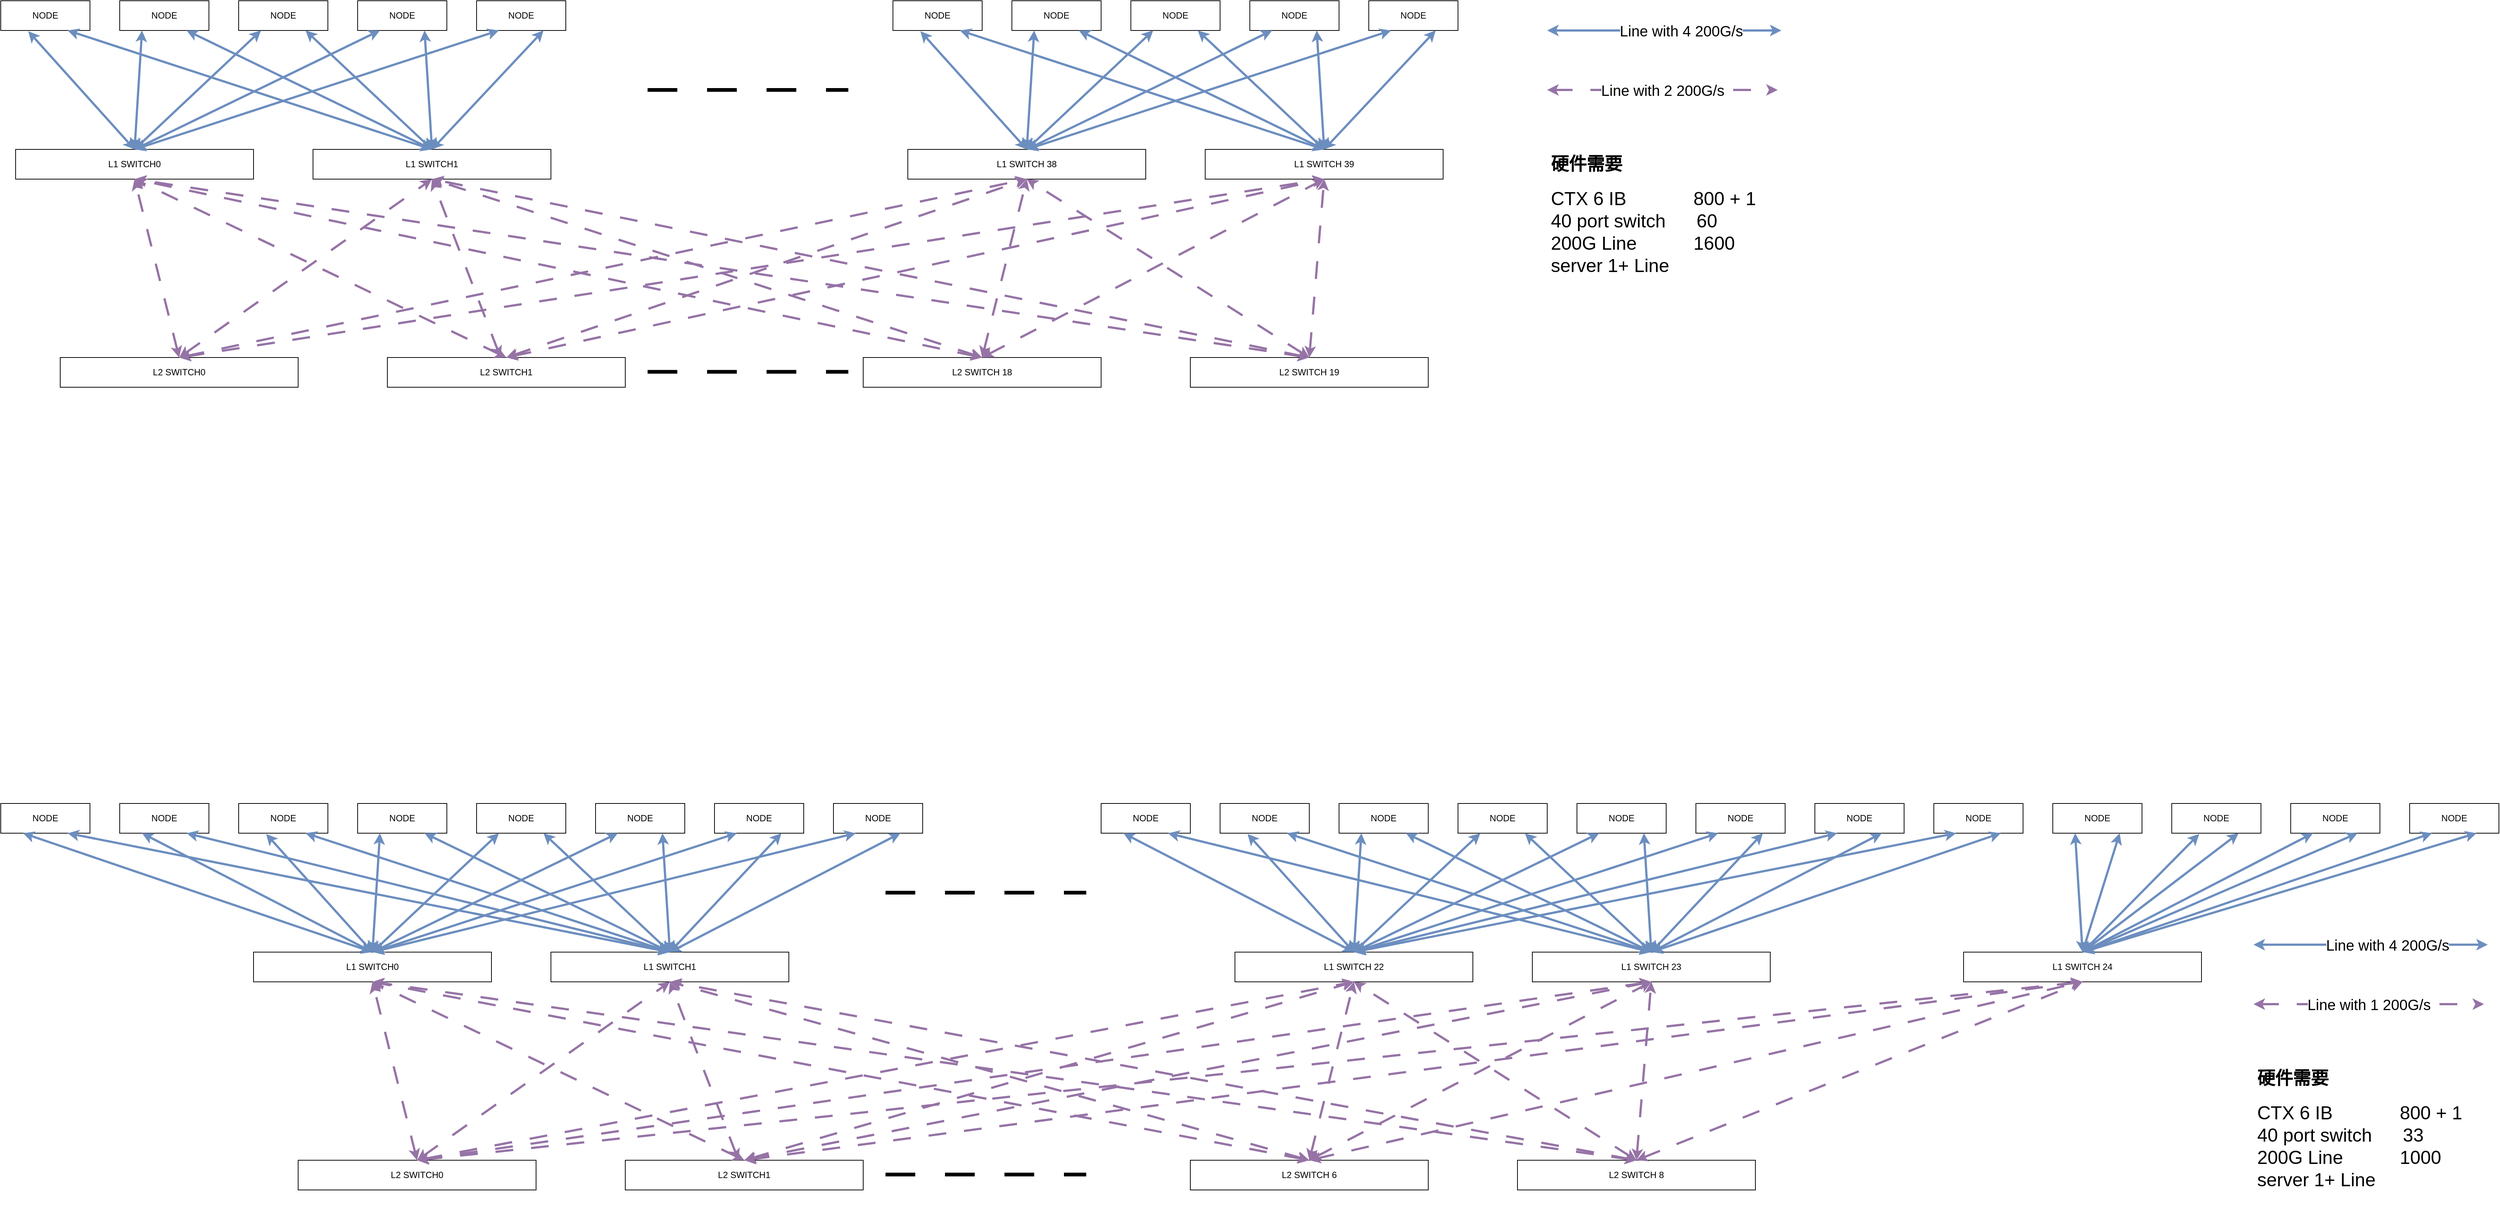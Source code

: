 <mxfile version="21.3.7" type="github">
  <diagram name="Page-1" id="y91M_qhP0_XLDetESHHj">
    <mxGraphModel dx="1416" dy="796" grid="1" gridSize="10" guides="1" tooltips="1" connect="1" arrows="1" fold="1" page="1" pageScale="1" pageWidth="850" pageHeight="1100" math="0" shadow="0">
      <root>
        <mxCell id="0" />
        <mxCell id="1" parent="0" />
        <mxCell id="rMuPhSQedwrYlNpY_E_n-1" value="NODE" style="rounded=0;whiteSpace=wrap;html=1;" vertex="1" parent="1">
          <mxGeometry x="40" y="80" width="120" height="40" as="geometry" />
        </mxCell>
        <mxCell id="rMuPhSQedwrYlNpY_E_n-3" value="NODE" style="rounded=0;whiteSpace=wrap;html=1;" vertex="1" parent="1">
          <mxGeometry x="200" y="80" width="120" height="40" as="geometry" />
        </mxCell>
        <mxCell id="rMuPhSQedwrYlNpY_E_n-4" value="NODE" style="rounded=0;whiteSpace=wrap;html=1;" vertex="1" parent="1">
          <mxGeometry x="360" y="80" width="120" height="40" as="geometry" />
        </mxCell>
        <mxCell id="rMuPhSQedwrYlNpY_E_n-5" value="NODE" style="rounded=0;whiteSpace=wrap;html=1;" vertex="1" parent="1">
          <mxGeometry x="520" y="80" width="120" height="40" as="geometry" />
        </mxCell>
        <mxCell id="rMuPhSQedwrYlNpY_E_n-6" value="NODE" style="rounded=0;whiteSpace=wrap;html=1;" vertex="1" parent="1">
          <mxGeometry x="680" y="80" width="120" height="40" as="geometry" />
        </mxCell>
        <mxCell id="rMuPhSQedwrYlNpY_E_n-7" value="L1 SWITCH0" style="rounded=0;whiteSpace=wrap;html=1;" vertex="1" parent="1">
          <mxGeometry x="60" y="280" width="320" height="40" as="geometry" />
        </mxCell>
        <mxCell id="rMuPhSQedwrYlNpY_E_n-8" value="L1 SWITCH1" style="rounded=0;whiteSpace=wrap;html=1;" vertex="1" parent="1">
          <mxGeometry x="460" y="280" width="320" height="40" as="geometry" />
        </mxCell>
        <mxCell id="rMuPhSQedwrYlNpY_E_n-10" value="" style="endArrow=classic;startArrow=classic;html=1;rounded=0;entryX=0.308;entryY=1.025;entryDx=0;entryDy=0;entryPerimeter=0;exitX=0.5;exitY=0;exitDx=0;exitDy=0;fillColor=#dae8fc;strokeColor=#6c8ebf;strokeWidth=3;" edge="1" parent="1" source="rMuPhSQedwrYlNpY_E_n-7" target="rMuPhSQedwrYlNpY_E_n-1">
          <mxGeometry width="50" height="50" relative="1" as="geometry">
            <mxPoint x="400" y="610" as="sourcePoint" />
            <mxPoint x="450" y="560" as="targetPoint" />
          </mxGeometry>
        </mxCell>
        <mxCell id="rMuPhSQedwrYlNpY_E_n-12" value="" style="endArrow=classic;startArrow=classic;html=1;rounded=0;entryX=0.75;entryY=1;entryDx=0;entryDy=0;exitX=0.5;exitY=0;exitDx=0;exitDy=0;fillColor=#dae8fc;strokeColor=#6c8ebf;strokeWidth=3;" edge="1" parent="1" source="rMuPhSQedwrYlNpY_E_n-8" target="rMuPhSQedwrYlNpY_E_n-1">
          <mxGeometry width="50" height="50" relative="1" as="geometry">
            <mxPoint x="150" y="210" as="sourcePoint" />
            <mxPoint x="87" y="131" as="targetPoint" />
          </mxGeometry>
        </mxCell>
        <mxCell id="rMuPhSQedwrYlNpY_E_n-13" value="" style="endArrow=classic;startArrow=classic;html=1;rounded=0;entryX=0.25;entryY=1;entryDx=0;entryDy=0;exitX=0.5;exitY=0;exitDx=0;exitDy=0;fillColor=#dae8fc;strokeColor=#6c8ebf;strokeWidth=3;" edge="1" parent="1" source="rMuPhSQedwrYlNpY_E_n-7" target="rMuPhSQedwrYlNpY_E_n-3">
          <mxGeometry width="50" height="50" relative="1" as="geometry">
            <mxPoint x="519" y="209" as="sourcePoint" />
            <mxPoint x="140" y="130" as="targetPoint" />
          </mxGeometry>
        </mxCell>
        <mxCell id="rMuPhSQedwrYlNpY_E_n-14" value="" style="endArrow=classic;startArrow=classic;html=1;rounded=0;entryX=0.75;entryY=1;entryDx=0;entryDy=0;exitX=0.5;exitY=0;exitDx=0;exitDy=0;fillColor=#dae8fc;strokeColor=#6c8ebf;strokeWidth=3;" edge="1" parent="1" source="rMuPhSQedwrYlNpY_E_n-8" target="rMuPhSQedwrYlNpY_E_n-3">
          <mxGeometry width="50" height="50" relative="1" as="geometry">
            <mxPoint x="519" y="209" as="sourcePoint" />
            <mxPoint x="140" y="130" as="targetPoint" />
          </mxGeometry>
        </mxCell>
        <mxCell id="rMuPhSQedwrYlNpY_E_n-15" value="" style="endArrow=classic;startArrow=classic;html=1;rounded=0;entryX=0.25;entryY=1;entryDx=0;entryDy=0;exitX=0.5;exitY=0;exitDx=0;exitDy=0;fillColor=#dae8fc;strokeColor=#6c8ebf;strokeWidth=3;" edge="1" parent="1" source="rMuPhSQedwrYlNpY_E_n-7" target="rMuPhSQedwrYlNpY_E_n-4">
          <mxGeometry width="50" height="50" relative="1" as="geometry">
            <mxPoint x="550" y="210" as="sourcePoint" />
            <mxPoint x="140" y="130" as="targetPoint" />
          </mxGeometry>
        </mxCell>
        <mxCell id="rMuPhSQedwrYlNpY_E_n-16" value="" style="endArrow=classic;startArrow=classic;html=1;rounded=0;entryX=0.75;entryY=1;entryDx=0;entryDy=0;exitX=0.5;exitY=0;exitDx=0;exitDy=0;fillColor=#dae8fc;strokeColor=#6c8ebf;strokeWidth=3;" edge="1" parent="1" source="rMuPhSQedwrYlNpY_E_n-8" target="rMuPhSQedwrYlNpY_E_n-4">
          <mxGeometry width="50" height="50" relative="1" as="geometry">
            <mxPoint x="550" y="210" as="sourcePoint" />
            <mxPoint x="140" y="130" as="targetPoint" />
          </mxGeometry>
        </mxCell>
        <mxCell id="rMuPhSQedwrYlNpY_E_n-17" value="" style="endArrow=classic;startArrow=classic;html=1;rounded=0;entryX=0.25;entryY=1;entryDx=0;entryDy=0;exitX=0.5;exitY=0;exitDx=0;exitDy=0;fillColor=#dae8fc;strokeColor=#6c8ebf;strokeWidth=3;" edge="1" parent="1" source="rMuPhSQedwrYlNpY_E_n-7" target="rMuPhSQedwrYlNpY_E_n-5">
          <mxGeometry width="50" height="50" relative="1" as="geometry">
            <mxPoint x="550" y="210" as="sourcePoint" />
            <mxPoint x="300" y="130" as="targetPoint" />
          </mxGeometry>
        </mxCell>
        <mxCell id="rMuPhSQedwrYlNpY_E_n-18" value="" style="endArrow=classic;startArrow=classic;html=1;rounded=0;entryX=0.25;entryY=1;entryDx=0;entryDy=0;fillColor=#dae8fc;strokeColor=#6c8ebf;strokeWidth=3;exitX=0.5;exitY=0;exitDx=0;exitDy=0;" edge="1" parent="1" source="rMuPhSQedwrYlNpY_E_n-7" target="rMuPhSQedwrYlNpY_E_n-6">
          <mxGeometry width="50" height="50" relative="1" as="geometry">
            <mxPoint x="300" y="200" as="sourcePoint" />
            <mxPoint x="560" y="130" as="targetPoint" />
          </mxGeometry>
        </mxCell>
        <mxCell id="rMuPhSQedwrYlNpY_E_n-19" value="" style="endArrow=classic;startArrow=classic;html=1;rounded=0;entryX=0.75;entryY=1;entryDx=0;entryDy=0;exitX=0.5;exitY=0;exitDx=0;exitDy=0;fillColor=#dae8fc;strokeColor=#6c8ebf;strokeWidth=3;" edge="1" parent="1" source="rMuPhSQedwrYlNpY_E_n-8" target="rMuPhSQedwrYlNpY_E_n-5">
          <mxGeometry width="50" height="50" relative="1" as="geometry">
            <mxPoint x="630" y="210" as="sourcePoint" />
            <mxPoint x="460" y="130" as="targetPoint" />
          </mxGeometry>
        </mxCell>
        <mxCell id="rMuPhSQedwrYlNpY_E_n-20" value="" style="endArrow=classic;startArrow=classic;html=1;rounded=0;entryX=0.75;entryY=1;entryDx=0;entryDy=0;exitX=0.5;exitY=0;exitDx=0;exitDy=0;fillColor=#dae8fc;strokeColor=#6c8ebf;strokeWidth=3;" edge="1" parent="1" source="rMuPhSQedwrYlNpY_E_n-8" target="rMuPhSQedwrYlNpY_E_n-6">
          <mxGeometry width="50" height="50" relative="1" as="geometry">
            <mxPoint x="710" y="210" as="sourcePoint" />
            <mxPoint x="620" y="130" as="targetPoint" />
          </mxGeometry>
        </mxCell>
        <mxCell id="rMuPhSQedwrYlNpY_E_n-21" value="NODE" style="rounded=0;whiteSpace=wrap;html=1;" vertex="1" parent="1">
          <mxGeometry x="1240" y="80" width="120" height="40" as="geometry" />
        </mxCell>
        <mxCell id="rMuPhSQedwrYlNpY_E_n-22" value="NODE" style="rounded=0;whiteSpace=wrap;html=1;" vertex="1" parent="1">
          <mxGeometry x="1400" y="80" width="120" height="40" as="geometry" />
        </mxCell>
        <mxCell id="rMuPhSQedwrYlNpY_E_n-23" value="NODE" style="rounded=0;whiteSpace=wrap;html=1;" vertex="1" parent="1">
          <mxGeometry x="1560" y="80" width="120" height="40" as="geometry" />
        </mxCell>
        <mxCell id="rMuPhSQedwrYlNpY_E_n-24" value="NODE" style="rounded=0;whiteSpace=wrap;html=1;" vertex="1" parent="1">
          <mxGeometry x="1720" y="80" width="120" height="40" as="geometry" />
        </mxCell>
        <mxCell id="rMuPhSQedwrYlNpY_E_n-25" value="NODE" style="rounded=0;whiteSpace=wrap;html=1;" vertex="1" parent="1">
          <mxGeometry x="1880" y="80" width="120" height="40" as="geometry" />
        </mxCell>
        <mxCell id="rMuPhSQedwrYlNpY_E_n-26" value="L1 SWITCH 38" style="rounded=0;whiteSpace=wrap;html=1;" vertex="1" parent="1">
          <mxGeometry x="1260" y="280" width="320" height="40" as="geometry" />
        </mxCell>
        <mxCell id="rMuPhSQedwrYlNpY_E_n-27" value="L1 SWITCH 39" style="rounded=0;whiteSpace=wrap;html=1;" vertex="1" parent="1">
          <mxGeometry x="1660" y="280" width="320" height="40" as="geometry" />
        </mxCell>
        <mxCell id="rMuPhSQedwrYlNpY_E_n-28" value="" style="endArrow=classic;startArrow=classic;html=1;rounded=0;entryX=0.308;entryY=1.025;entryDx=0;entryDy=0;entryPerimeter=0;exitX=0.5;exitY=0;exitDx=0;exitDy=0;fillColor=#dae8fc;strokeColor=#6c8ebf;strokeWidth=3;" edge="1" parent="1" source="rMuPhSQedwrYlNpY_E_n-26" target="rMuPhSQedwrYlNpY_E_n-21">
          <mxGeometry width="50" height="50" relative="1" as="geometry">
            <mxPoint x="1600" y="610" as="sourcePoint" />
            <mxPoint x="1650" y="560" as="targetPoint" />
          </mxGeometry>
        </mxCell>
        <mxCell id="rMuPhSQedwrYlNpY_E_n-29" value="" style="endArrow=classic;startArrow=classic;html=1;rounded=0;entryX=0.75;entryY=1;entryDx=0;entryDy=0;exitX=0.5;exitY=0;exitDx=0;exitDy=0;fillColor=#dae8fc;strokeColor=#6c8ebf;strokeWidth=3;" edge="1" parent="1" source="rMuPhSQedwrYlNpY_E_n-27" target="rMuPhSQedwrYlNpY_E_n-21">
          <mxGeometry width="50" height="50" relative="1" as="geometry">
            <mxPoint x="1350" y="210" as="sourcePoint" />
            <mxPoint x="1287" y="131" as="targetPoint" />
          </mxGeometry>
        </mxCell>
        <mxCell id="rMuPhSQedwrYlNpY_E_n-30" value="" style="endArrow=classic;startArrow=classic;html=1;rounded=0;entryX=0.25;entryY=1;entryDx=0;entryDy=0;exitX=0.5;exitY=0;exitDx=0;exitDy=0;fillColor=#dae8fc;strokeColor=#6c8ebf;strokeWidth=3;" edge="1" parent="1" source="rMuPhSQedwrYlNpY_E_n-26" target="rMuPhSQedwrYlNpY_E_n-22">
          <mxGeometry width="50" height="50" relative="1" as="geometry">
            <mxPoint x="1719" y="209" as="sourcePoint" />
            <mxPoint x="1340" y="130" as="targetPoint" />
          </mxGeometry>
        </mxCell>
        <mxCell id="rMuPhSQedwrYlNpY_E_n-31" value="" style="endArrow=classic;startArrow=classic;html=1;rounded=0;entryX=0.75;entryY=1;entryDx=0;entryDy=0;exitX=0.5;exitY=0;exitDx=0;exitDy=0;fillColor=#dae8fc;strokeColor=#6c8ebf;strokeWidth=3;" edge="1" parent="1" source="rMuPhSQedwrYlNpY_E_n-27" target="rMuPhSQedwrYlNpY_E_n-22">
          <mxGeometry width="50" height="50" relative="1" as="geometry">
            <mxPoint x="1719" y="209" as="sourcePoint" />
            <mxPoint x="1340" y="130" as="targetPoint" />
          </mxGeometry>
        </mxCell>
        <mxCell id="rMuPhSQedwrYlNpY_E_n-32" value="" style="endArrow=classic;startArrow=classic;html=1;rounded=0;entryX=0.25;entryY=1;entryDx=0;entryDy=0;exitX=0.5;exitY=0;exitDx=0;exitDy=0;fillColor=#dae8fc;strokeColor=#6c8ebf;strokeWidth=3;" edge="1" parent="1" source="rMuPhSQedwrYlNpY_E_n-26" target="rMuPhSQedwrYlNpY_E_n-23">
          <mxGeometry width="50" height="50" relative="1" as="geometry">
            <mxPoint x="1750" y="210" as="sourcePoint" />
            <mxPoint x="1340" y="130" as="targetPoint" />
          </mxGeometry>
        </mxCell>
        <mxCell id="rMuPhSQedwrYlNpY_E_n-33" value="" style="endArrow=classic;startArrow=classic;html=1;rounded=0;entryX=0.75;entryY=1;entryDx=0;entryDy=0;exitX=0.5;exitY=0;exitDx=0;exitDy=0;fillColor=#dae8fc;strokeColor=#6c8ebf;strokeWidth=3;" edge="1" parent="1" source="rMuPhSQedwrYlNpY_E_n-27" target="rMuPhSQedwrYlNpY_E_n-23">
          <mxGeometry width="50" height="50" relative="1" as="geometry">
            <mxPoint x="1750" y="210" as="sourcePoint" />
            <mxPoint x="1340" y="130" as="targetPoint" />
          </mxGeometry>
        </mxCell>
        <mxCell id="rMuPhSQedwrYlNpY_E_n-34" value="" style="endArrow=classic;startArrow=classic;html=1;rounded=0;entryX=0.25;entryY=1;entryDx=0;entryDy=0;exitX=0.5;exitY=0;exitDx=0;exitDy=0;fillColor=#dae8fc;strokeColor=#6c8ebf;strokeWidth=3;" edge="1" parent="1" source="rMuPhSQedwrYlNpY_E_n-26" target="rMuPhSQedwrYlNpY_E_n-24">
          <mxGeometry width="50" height="50" relative="1" as="geometry">
            <mxPoint x="1750" y="210" as="sourcePoint" />
            <mxPoint x="1500" y="130" as="targetPoint" />
          </mxGeometry>
        </mxCell>
        <mxCell id="rMuPhSQedwrYlNpY_E_n-35" value="" style="endArrow=classic;startArrow=classic;html=1;rounded=0;entryX=0.25;entryY=1;entryDx=0;entryDy=0;fillColor=#dae8fc;strokeColor=#6c8ebf;strokeWidth=3;exitX=0.5;exitY=0;exitDx=0;exitDy=0;" edge="1" parent="1" source="rMuPhSQedwrYlNpY_E_n-26" target="rMuPhSQedwrYlNpY_E_n-25">
          <mxGeometry width="50" height="50" relative="1" as="geometry">
            <mxPoint x="1500" y="200" as="sourcePoint" />
            <mxPoint x="1760" y="130" as="targetPoint" />
          </mxGeometry>
        </mxCell>
        <mxCell id="rMuPhSQedwrYlNpY_E_n-36" value="" style="endArrow=classic;startArrow=classic;html=1;rounded=0;entryX=0.75;entryY=1;entryDx=0;entryDy=0;exitX=0.5;exitY=0;exitDx=0;exitDy=0;fillColor=#dae8fc;strokeColor=#6c8ebf;strokeWidth=3;" edge="1" parent="1" source="rMuPhSQedwrYlNpY_E_n-27" target="rMuPhSQedwrYlNpY_E_n-24">
          <mxGeometry width="50" height="50" relative="1" as="geometry">
            <mxPoint x="1830" y="210" as="sourcePoint" />
            <mxPoint x="1660" y="130" as="targetPoint" />
          </mxGeometry>
        </mxCell>
        <mxCell id="rMuPhSQedwrYlNpY_E_n-37" value="" style="endArrow=classic;startArrow=classic;html=1;rounded=0;entryX=0.75;entryY=1;entryDx=0;entryDy=0;exitX=0.5;exitY=0;exitDx=0;exitDy=0;fillColor=#dae8fc;strokeColor=#6c8ebf;strokeWidth=3;" edge="1" parent="1" source="rMuPhSQedwrYlNpY_E_n-27" target="rMuPhSQedwrYlNpY_E_n-25">
          <mxGeometry width="50" height="50" relative="1" as="geometry">
            <mxPoint x="1910" y="210" as="sourcePoint" />
            <mxPoint x="1820" y="130" as="targetPoint" />
          </mxGeometry>
        </mxCell>
        <mxCell id="rMuPhSQedwrYlNpY_E_n-38" value="" style="endArrow=none;dashed=1;html=1;rounded=0;dashPattern=8 8;strokeWidth=5;" edge="1" parent="1">
          <mxGeometry width="50" height="50" relative="1" as="geometry">
            <mxPoint x="910" y="200" as="sourcePoint" />
            <mxPoint x="1180" y="200" as="targetPoint" />
          </mxGeometry>
        </mxCell>
        <mxCell id="rMuPhSQedwrYlNpY_E_n-39" value="L2 SWITCH0" style="rounded=0;whiteSpace=wrap;html=1;" vertex="1" parent="1">
          <mxGeometry x="120" y="560" width="320" height="40" as="geometry" />
        </mxCell>
        <mxCell id="rMuPhSQedwrYlNpY_E_n-40" value="L2 SWITCH1" style="rounded=0;whiteSpace=wrap;html=1;" vertex="1" parent="1">
          <mxGeometry x="560" y="560" width="320" height="40" as="geometry" />
        </mxCell>
        <mxCell id="rMuPhSQedwrYlNpY_E_n-41" value="L2 SWITCH 18" style="rounded=0;whiteSpace=wrap;html=1;" vertex="1" parent="1">
          <mxGeometry x="1200" y="560" width="320" height="40" as="geometry" />
        </mxCell>
        <mxCell id="rMuPhSQedwrYlNpY_E_n-42" value="L2 SWITCH 19" style="rounded=0;whiteSpace=wrap;html=1;" vertex="1" parent="1">
          <mxGeometry x="1640" y="560" width="320" height="40" as="geometry" />
        </mxCell>
        <mxCell id="rMuPhSQedwrYlNpY_E_n-43" value="" style="endArrow=classic;startArrow=classic;html=1;rounded=0;entryX=0.5;entryY=1;entryDx=0;entryDy=0;exitX=0.5;exitY=0;exitDx=0;exitDy=0;fillColor=#e1d5e7;strokeColor=#9673a6;strokeWidth=3;dashed=1;dashPattern=8 8;" edge="1" parent="1" source="rMuPhSQedwrYlNpY_E_n-39" target="rMuPhSQedwrYlNpY_E_n-7">
          <mxGeometry width="50" height="50" relative="1" as="geometry">
            <mxPoint x="630" y="290" as="sourcePoint" />
            <mxPoint x="140" y="130" as="targetPoint" />
          </mxGeometry>
        </mxCell>
        <mxCell id="rMuPhSQedwrYlNpY_E_n-44" value="" style="endArrow=classic;startArrow=classic;html=1;rounded=0;entryX=0.5;entryY=1;entryDx=0;entryDy=0;exitX=0.5;exitY=0;exitDx=0;exitDy=0;fillColor=#e1d5e7;strokeColor=#9673a6;strokeWidth=3;dashed=1;dashPattern=8 8;" edge="1" parent="1" source="rMuPhSQedwrYlNpY_E_n-40" target="rMuPhSQedwrYlNpY_E_n-7">
          <mxGeometry width="50" height="50" relative="1" as="geometry">
            <mxPoint x="370" y="570" as="sourcePoint" />
            <mxPoint x="230" y="330" as="targetPoint" />
          </mxGeometry>
        </mxCell>
        <mxCell id="rMuPhSQedwrYlNpY_E_n-45" value="" style="endArrow=classic;startArrow=classic;html=1;rounded=0;entryX=0.5;entryY=1;entryDx=0;entryDy=0;exitX=0.5;exitY=0;exitDx=0;exitDy=0;fillColor=#e1d5e7;strokeColor=#9673a6;strokeWidth=3;dashed=1;dashPattern=8 8;" edge="1" parent="1" source="rMuPhSQedwrYlNpY_E_n-41" target="rMuPhSQedwrYlNpY_E_n-7">
          <mxGeometry width="50" height="50" relative="1" as="geometry">
            <mxPoint x="810" y="570" as="sourcePoint" />
            <mxPoint x="230" y="330" as="targetPoint" />
          </mxGeometry>
        </mxCell>
        <mxCell id="rMuPhSQedwrYlNpY_E_n-46" value="" style="endArrow=classic;startArrow=classic;html=1;rounded=0;entryX=0.5;entryY=1;entryDx=0;entryDy=0;exitX=0.5;exitY=0;exitDx=0;exitDy=0;fillColor=#e1d5e7;strokeColor=#9673a6;strokeWidth=3;dashed=1;dashPattern=8 8;" edge="1" parent="1" source="rMuPhSQedwrYlNpY_E_n-42" target="rMuPhSQedwrYlNpY_E_n-7">
          <mxGeometry width="50" height="50" relative="1" as="geometry">
            <mxPoint x="1370" y="570" as="sourcePoint" />
            <mxPoint x="230" y="330" as="targetPoint" />
          </mxGeometry>
        </mxCell>
        <mxCell id="rMuPhSQedwrYlNpY_E_n-47" value="" style="endArrow=none;dashed=1;html=1;rounded=0;dashPattern=8 8;strokeWidth=5;" edge="1" parent="1">
          <mxGeometry width="50" height="50" relative="1" as="geometry">
            <mxPoint x="910" y="579.23" as="sourcePoint" />
            <mxPoint x="1180" y="579.23" as="targetPoint" />
          </mxGeometry>
        </mxCell>
        <mxCell id="rMuPhSQedwrYlNpY_E_n-48" value="" style="endArrow=classic;startArrow=classic;html=1;rounded=0;entryX=0.5;entryY=1;entryDx=0;entryDy=0;exitX=0.5;exitY=0;exitDx=0;exitDy=0;fillColor=#e1d5e7;strokeColor=#9673a6;strokeWidth=3;dashed=1;dashPattern=8 8;" edge="1" parent="1" source="rMuPhSQedwrYlNpY_E_n-39" target="rMuPhSQedwrYlNpY_E_n-8">
          <mxGeometry width="50" height="50" relative="1" as="geometry">
            <mxPoint x="290" y="570" as="sourcePoint" />
            <mxPoint x="230" y="330" as="targetPoint" />
          </mxGeometry>
        </mxCell>
        <mxCell id="rMuPhSQedwrYlNpY_E_n-49" value="" style="endArrow=classic;startArrow=classic;html=1;rounded=0;entryX=0.5;entryY=1;entryDx=0;entryDy=0;fillColor=#e1d5e7;strokeColor=#9673a6;strokeWidth=3;dashed=1;dashPattern=8 8;" edge="1" parent="1" target="rMuPhSQedwrYlNpY_E_n-26">
          <mxGeometry width="50" height="50" relative="1" as="geometry">
            <mxPoint x="280" y="560" as="sourcePoint" />
            <mxPoint x="630" y="330" as="targetPoint" />
          </mxGeometry>
        </mxCell>
        <mxCell id="rMuPhSQedwrYlNpY_E_n-50" value="" style="endArrow=classic;startArrow=classic;html=1;rounded=0;entryX=0.5;entryY=1;entryDx=0;entryDy=0;fillColor=#e1d5e7;strokeColor=#9673a6;strokeWidth=3;exitX=0.5;exitY=0;exitDx=0;exitDy=0;dashed=1;dashPattern=8 8;" edge="1" parent="1" source="rMuPhSQedwrYlNpY_E_n-39" target="rMuPhSQedwrYlNpY_E_n-27">
          <mxGeometry width="50" height="50" relative="1" as="geometry">
            <mxPoint x="280" y="560" as="sourcePoint" />
            <mxPoint x="1430" y="330" as="targetPoint" />
          </mxGeometry>
        </mxCell>
        <mxCell id="rMuPhSQedwrYlNpY_E_n-51" value="" style="endArrow=classic;startArrow=classic;html=1;rounded=0;entryX=0.5;entryY=1;entryDx=0;entryDy=0;fillColor=#e1d5e7;strokeColor=#9673a6;strokeWidth=3;dashed=1;dashPattern=8 8;" edge="1" parent="1" source="rMuPhSQedwrYlNpY_E_n-40" target="rMuPhSQedwrYlNpY_E_n-8">
          <mxGeometry width="50" height="50" relative="1" as="geometry">
            <mxPoint x="290" y="570" as="sourcePoint" />
            <mxPoint x="1430" y="330" as="targetPoint" />
          </mxGeometry>
        </mxCell>
        <mxCell id="rMuPhSQedwrYlNpY_E_n-52" value="" style="endArrow=classic;startArrow=classic;html=1;rounded=0;entryX=0.5;entryY=1;entryDx=0;entryDy=0;fillColor=#e1d5e7;strokeColor=#9673a6;strokeWidth=3;exitX=0.5;exitY=0;exitDx=0;exitDy=0;dashed=1;dashPattern=8 8;" edge="1" parent="1" source="rMuPhSQedwrYlNpY_E_n-40" target="rMuPhSQedwrYlNpY_E_n-26">
          <mxGeometry width="50" height="50" relative="1" as="geometry">
            <mxPoint x="722" y="570" as="sourcePoint" />
            <mxPoint x="630" y="330" as="targetPoint" />
          </mxGeometry>
        </mxCell>
        <mxCell id="rMuPhSQedwrYlNpY_E_n-53" value="" style="endArrow=classic;startArrow=classic;html=1;rounded=0;entryX=0.5;entryY=1;entryDx=0;entryDy=0;fillColor=#e1d5e7;strokeColor=#9673a6;strokeWidth=3;exitX=0.5;exitY=0;exitDx=0;exitDy=0;dashed=1;dashPattern=8 8;" edge="1" parent="1" source="rMuPhSQedwrYlNpY_E_n-40" target="rMuPhSQedwrYlNpY_E_n-27">
          <mxGeometry width="50" height="50" relative="1" as="geometry">
            <mxPoint x="730" y="570" as="sourcePoint" />
            <mxPoint x="1430" y="330" as="targetPoint" />
          </mxGeometry>
        </mxCell>
        <mxCell id="rMuPhSQedwrYlNpY_E_n-54" value="" style="endArrow=classic;startArrow=classic;html=1;rounded=0;entryX=0.5;entryY=1;entryDx=0;entryDy=0;fillColor=#e1d5e7;strokeColor=#9673a6;strokeWidth=3;exitX=0.5;exitY=0;exitDx=0;exitDy=0;dashed=1;dashPattern=8 8;" edge="1" parent="1" source="rMuPhSQedwrYlNpY_E_n-41" target="rMuPhSQedwrYlNpY_E_n-26">
          <mxGeometry width="50" height="50" relative="1" as="geometry">
            <mxPoint x="722" y="570" as="sourcePoint" />
            <mxPoint x="630" y="330" as="targetPoint" />
          </mxGeometry>
        </mxCell>
        <mxCell id="rMuPhSQedwrYlNpY_E_n-55" value="" style="endArrow=classic;startArrow=classic;html=1;rounded=0;entryX=0.5;entryY=1;entryDx=0;entryDy=0;fillColor=#e1d5e7;strokeColor=#9673a6;strokeWidth=3;exitX=0.5;exitY=0;exitDx=0;exitDy=0;dashed=1;dashPattern=8 8;" edge="1" parent="1" source="rMuPhSQedwrYlNpY_E_n-42" target="rMuPhSQedwrYlNpY_E_n-27">
          <mxGeometry width="50" height="50" relative="1" as="geometry">
            <mxPoint x="1370" y="570" as="sourcePoint" />
            <mxPoint x="1430" y="330" as="targetPoint" />
          </mxGeometry>
        </mxCell>
        <mxCell id="rMuPhSQedwrYlNpY_E_n-56" value="" style="endArrow=classic;startArrow=classic;html=1;rounded=0;entryX=0.5;entryY=1;entryDx=0;entryDy=0;fillColor=#e1d5e7;strokeColor=#9673a6;strokeWidth=3;exitX=0.5;exitY=0;exitDx=0;exitDy=0;dashed=1;dashPattern=8 8;" edge="1" parent="1" source="rMuPhSQedwrYlNpY_E_n-41" target="rMuPhSQedwrYlNpY_E_n-27">
          <mxGeometry width="50" height="50" relative="1" as="geometry">
            <mxPoint x="1810" y="570" as="sourcePoint" />
            <mxPoint x="1830" y="330" as="targetPoint" />
          </mxGeometry>
        </mxCell>
        <mxCell id="rMuPhSQedwrYlNpY_E_n-57" value="" style="endArrow=classic;startArrow=classic;html=1;rounded=0;entryX=0.5;entryY=1;entryDx=0;entryDy=0;fillColor=#e1d5e7;strokeColor=#9673a6;strokeWidth=3;exitX=0.5;exitY=0;exitDx=0;exitDy=0;dashed=1;dashPattern=8 8;" edge="1" parent="1" source="rMuPhSQedwrYlNpY_E_n-41" target="rMuPhSQedwrYlNpY_E_n-8">
          <mxGeometry width="50" height="50" relative="1" as="geometry">
            <mxPoint x="1310" y="460" as="sourcePoint" />
            <mxPoint x="1830" y="330" as="targetPoint" />
          </mxGeometry>
        </mxCell>
        <mxCell id="rMuPhSQedwrYlNpY_E_n-58" value="" style="endArrow=classic;startArrow=classic;html=1;rounded=0;entryX=0.5;entryY=1;entryDx=0;entryDy=0;fillColor=#e1d5e7;strokeColor=#9673a6;strokeWidth=3;exitX=0.5;exitY=0;exitDx=0;exitDy=0;dashed=1;dashPattern=8 8;" edge="1" parent="1" source="rMuPhSQedwrYlNpY_E_n-42" target="rMuPhSQedwrYlNpY_E_n-8">
          <mxGeometry width="50" height="50" relative="1" as="geometry">
            <mxPoint x="1370" y="570" as="sourcePoint" />
            <mxPoint x="630" y="330" as="targetPoint" />
          </mxGeometry>
        </mxCell>
        <mxCell id="rMuPhSQedwrYlNpY_E_n-59" value="" style="endArrow=classic;startArrow=classic;html=1;rounded=0;entryX=0.5;entryY=1;entryDx=0;entryDy=0;fillColor=#e1d5e7;strokeColor=#9673a6;strokeWidth=3;exitX=0.5;exitY=0;exitDx=0;exitDy=0;dashed=1;dashPattern=8 8;" edge="1" parent="1" source="rMuPhSQedwrYlNpY_E_n-42" target="rMuPhSQedwrYlNpY_E_n-26">
          <mxGeometry width="50" height="50" relative="1" as="geometry">
            <mxPoint x="1370" y="570" as="sourcePoint" />
            <mxPoint x="1430" y="330" as="targetPoint" />
          </mxGeometry>
        </mxCell>
        <mxCell id="rMuPhSQedwrYlNpY_E_n-61" value="&lt;font style=&quot;font-size: 20px;&quot;&gt;Line with 4 200G/s&lt;/font&gt;" style="endArrow=classic;startArrow=classic;html=1;rounded=0;entryX=0.308;entryY=1.025;entryDx=0;entryDy=0;entryPerimeter=0;fillColor=#dae8fc;strokeColor=#6c8ebf;strokeWidth=3;" edge="1" parent="1">
          <mxGeometry x="-0.143" width="50" height="50" relative="1" as="geometry">
            <mxPoint x="2435" y="120" as="sourcePoint" />
            <mxPoint x="2120" y="120" as="targetPoint" />
            <mxPoint as="offset" />
          </mxGeometry>
        </mxCell>
        <mxCell id="rMuPhSQedwrYlNpY_E_n-62" value="&lt;font style=&quot;font-size: 20px;&quot;&gt;Line with 2 200G/s&lt;/font&gt;" style="endArrow=classic;startArrow=classic;html=1;rounded=0;fillColor=#e1d5e7;strokeColor=#9673a6;strokeWidth=3;dashed=1;dashPattern=8 8;" edge="1" parent="1">
          <mxGeometry width="50" height="50" relative="1" as="geometry">
            <mxPoint x="2120" y="200" as="sourcePoint" />
            <mxPoint x="2430" y="200" as="targetPoint" />
          </mxGeometry>
        </mxCell>
        <mxCell id="rMuPhSQedwrYlNpY_E_n-65" value="&lt;h1&gt;硬件需要&lt;/h1&gt;&lt;div style=&quot;font-size: 25px;&quot;&gt;&lt;font style=&quot;font-size: 25px;&quot;&gt;CTX 6 IB&amp;nbsp; &amp;nbsp; &amp;nbsp; &amp;nbsp; &amp;nbsp; &amp;nbsp; &amp;nbsp;800 + 1&lt;/font&gt;&lt;/div&gt;&lt;div style=&quot;font-size: 25px;&quot;&gt;&lt;font style=&quot;font-size: 25px;&quot;&gt;40 port switch&amp;nbsp; &amp;nbsp; &amp;nbsp; 60&lt;/font&gt;&lt;/div&gt;&lt;div style=&quot;font-size: 25px;&quot;&gt;&lt;font style=&quot;font-size: 25px;&quot;&gt;200G Line&amp;nbsp; &amp;nbsp; &amp;nbsp; &amp;nbsp; &amp;nbsp; &amp;nbsp;1600&lt;br&gt;server 1+ Line&lt;/font&gt;&lt;/div&gt;" style="text;html=1;strokeColor=none;fillColor=none;spacing=5;spacingTop=-20;whiteSpace=wrap;overflow=hidden;rounded=0;" vertex="1" parent="1">
          <mxGeometry x="2120" y="280" width="320" height="200" as="geometry" />
        </mxCell>
        <mxCell id="rMuPhSQedwrYlNpY_E_n-66" value="NODE" style="rounded=0;whiteSpace=wrap;html=1;" vertex="1" parent="1">
          <mxGeometry x="360" y="1160" width="120" height="40" as="geometry" />
        </mxCell>
        <mxCell id="rMuPhSQedwrYlNpY_E_n-67" value="NODE" style="rounded=0;whiteSpace=wrap;html=1;" vertex="1" parent="1">
          <mxGeometry x="520" y="1160" width="120" height="40" as="geometry" />
        </mxCell>
        <mxCell id="rMuPhSQedwrYlNpY_E_n-68" value="NODE" style="rounded=0;whiteSpace=wrap;html=1;" vertex="1" parent="1">
          <mxGeometry x="680" y="1160" width="120" height="40" as="geometry" />
        </mxCell>
        <mxCell id="rMuPhSQedwrYlNpY_E_n-69" value="NODE" style="rounded=0;whiteSpace=wrap;html=1;" vertex="1" parent="1">
          <mxGeometry x="840" y="1160" width="120" height="40" as="geometry" />
        </mxCell>
        <mxCell id="rMuPhSQedwrYlNpY_E_n-70" value="NODE" style="rounded=0;whiteSpace=wrap;html=1;" vertex="1" parent="1">
          <mxGeometry x="1000" y="1160" width="120" height="40" as="geometry" />
        </mxCell>
        <mxCell id="rMuPhSQedwrYlNpY_E_n-71" value="L1 SWITCH0" style="rounded=0;whiteSpace=wrap;html=1;" vertex="1" parent="1">
          <mxGeometry x="380" y="1360" width="320" height="40" as="geometry" />
        </mxCell>
        <mxCell id="rMuPhSQedwrYlNpY_E_n-72" value="L1 SWITCH1" style="rounded=0;whiteSpace=wrap;html=1;" vertex="1" parent="1">
          <mxGeometry x="780" y="1360" width="320" height="40" as="geometry" />
        </mxCell>
        <mxCell id="rMuPhSQedwrYlNpY_E_n-73" value="" style="endArrow=classic;startArrow=classic;html=1;rounded=0;entryX=0.308;entryY=1.025;entryDx=0;entryDy=0;entryPerimeter=0;exitX=0.5;exitY=0;exitDx=0;exitDy=0;fillColor=#dae8fc;strokeColor=#6c8ebf;strokeWidth=3;" edge="1" parent="1" source="rMuPhSQedwrYlNpY_E_n-71" target="rMuPhSQedwrYlNpY_E_n-66">
          <mxGeometry width="50" height="50" relative="1" as="geometry">
            <mxPoint x="720" y="1690" as="sourcePoint" />
            <mxPoint x="770" y="1640" as="targetPoint" />
          </mxGeometry>
        </mxCell>
        <mxCell id="rMuPhSQedwrYlNpY_E_n-74" value="" style="endArrow=classic;startArrow=classic;html=1;rounded=0;entryX=0.75;entryY=1;entryDx=0;entryDy=0;exitX=0.5;exitY=0;exitDx=0;exitDy=0;fillColor=#dae8fc;strokeColor=#6c8ebf;strokeWidth=3;" edge="1" parent="1" source="rMuPhSQedwrYlNpY_E_n-72" target="rMuPhSQedwrYlNpY_E_n-66">
          <mxGeometry width="50" height="50" relative="1" as="geometry">
            <mxPoint x="470" y="1290" as="sourcePoint" />
            <mxPoint x="407" y="1211" as="targetPoint" />
          </mxGeometry>
        </mxCell>
        <mxCell id="rMuPhSQedwrYlNpY_E_n-75" value="" style="endArrow=classic;startArrow=classic;html=1;rounded=0;entryX=0.25;entryY=1;entryDx=0;entryDy=0;exitX=0.5;exitY=0;exitDx=0;exitDy=0;fillColor=#dae8fc;strokeColor=#6c8ebf;strokeWidth=3;" edge="1" parent="1" source="rMuPhSQedwrYlNpY_E_n-71" target="rMuPhSQedwrYlNpY_E_n-67">
          <mxGeometry width="50" height="50" relative="1" as="geometry">
            <mxPoint x="839" y="1289" as="sourcePoint" />
            <mxPoint x="460" y="1210" as="targetPoint" />
          </mxGeometry>
        </mxCell>
        <mxCell id="rMuPhSQedwrYlNpY_E_n-76" value="" style="endArrow=classic;startArrow=classic;html=1;rounded=0;entryX=0.75;entryY=1;entryDx=0;entryDy=0;exitX=0.5;exitY=0;exitDx=0;exitDy=0;fillColor=#dae8fc;strokeColor=#6c8ebf;strokeWidth=3;" edge="1" parent="1" source="rMuPhSQedwrYlNpY_E_n-72" target="rMuPhSQedwrYlNpY_E_n-67">
          <mxGeometry width="50" height="50" relative="1" as="geometry">
            <mxPoint x="839" y="1289" as="sourcePoint" />
            <mxPoint x="460" y="1210" as="targetPoint" />
          </mxGeometry>
        </mxCell>
        <mxCell id="rMuPhSQedwrYlNpY_E_n-77" value="" style="endArrow=classic;startArrow=classic;html=1;rounded=0;entryX=0.25;entryY=1;entryDx=0;entryDy=0;exitX=0.5;exitY=0;exitDx=0;exitDy=0;fillColor=#dae8fc;strokeColor=#6c8ebf;strokeWidth=3;" edge="1" parent="1" source="rMuPhSQedwrYlNpY_E_n-71" target="rMuPhSQedwrYlNpY_E_n-68">
          <mxGeometry width="50" height="50" relative="1" as="geometry">
            <mxPoint x="870" y="1290" as="sourcePoint" />
            <mxPoint x="460" y="1210" as="targetPoint" />
          </mxGeometry>
        </mxCell>
        <mxCell id="rMuPhSQedwrYlNpY_E_n-78" value="" style="endArrow=classic;startArrow=classic;html=1;rounded=0;entryX=0.75;entryY=1;entryDx=0;entryDy=0;exitX=0.5;exitY=0;exitDx=0;exitDy=0;fillColor=#dae8fc;strokeColor=#6c8ebf;strokeWidth=3;" edge="1" parent="1" source="rMuPhSQedwrYlNpY_E_n-72" target="rMuPhSQedwrYlNpY_E_n-68">
          <mxGeometry width="50" height="50" relative="1" as="geometry">
            <mxPoint x="870" y="1290" as="sourcePoint" />
            <mxPoint x="460" y="1210" as="targetPoint" />
          </mxGeometry>
        </mxCell>
        <mxCell id="rMuPhSQedwrYlNpY_E_n-79" value="" style="endArrow=classic;startArrow=classic;html=1;rounded=0;entryX=0.25;entryY=1;entryDx=0;entryDy=0;exitX=0.5;exitY=0;exitDx=0;exitDy=0;fillColor=#dae8fc;strokeColor=#6c8ebf;strokeWidth=3;" edge="1" parent="1" source="rMuPhSQedwrYlNpY_E_n-71" target="rMuPhSQedwrYlNpY_E_n-69">
          <mxGeometry width="50" height="50" relative="1" as="geometry">
            <mxPoint x="870" y="1290" as="sourcePoint" />
            <mxPoint x="620" y="1210" as="targetPoint" />
          </mxGeometry>
        </mxCell>
        <mxCell id="rMuPhSQedwrYlNpY_E_n-80" value="" style="endArrow=classic;startArrow=classic;html=1;rounded=0;entryX=0.25;entryY=1;entryDx=0;entryDy=0;fillColor=#dae8fc;strokeColor=#6c8ebf;strokeWidth=3;exitX=0.5;exitY=0;exitDx=0;exitDy=0;" edge="1" parent="1" source="rMuPhSQedwrYlNpY_E_n-71" target="rMuPhSQedwrYlNpY_E_n-70">
          <mxGeometry width="50" height="50" relative="1" as="geometry">
            <mxPoint x="620" y="1280" as="sourcePoint" />
            <mxPoint x="880" y="1210" as="targetPoint" />
          </mxGeometry>
        </mxCell>
        <mxCell id="rMuPhSQedwrYlNpY_E_n-81" value="" style="endArrow=classic;startArrow=classic;html=1;rounded=0;entryX=0.75;entryY=1;entryDx=0;entryDy=0;exitX=0.5;exitY=0;exitDx=0;exitDy=0;fillColor=#dae8fc;strokeColor=#6c8ebf;strokeWidth=3;" edge="1" parent="1" source="rMuPhSQedwrYlNpY_E_n-72" target="rMuPhSQedwrYlNpY_E_n-69">
          <mxGeometry width="50" height="50" relative="1" as="geometry">
            <mxPoint x="950" y="1290" as="sourcePoint" />
            <mxPoint x="780" y="1210" as="targetPoint" />
          </mxGeometry>
        </mxCell>
        <mxCell id="rMuPhSQedwrYlNpY_E_n-82" value="" style="endArrow=classic;startArrow=classic;html=1;rounded=0;entryX=0.75;entryY=1;entryDx=0;entryDy=0;exitX=0.5;exitY=0;exitDx=0;exitDy=0;fillColor=#dae8fc;strokeColor=#6c8ebf;strokeWidth=3;" edge="1" parent="1" source="rMuPhSQedwrYlNpY_E_n-72" target="rMuPhSQedwrYlNpY_E_n-70">
          <mxGeometry width="50" height="50" relative="1" as="geometry">
            <mxPoint x="1030" y="1290" as="sourcePoint" />
            <mxPoint x="940" y="1210" as="targetPoint" />
          </mxGeometry>
        </mxCell>
        <mxCell id="rMuPhSQedwrYlNpY_E_n-83" value="NODE" style="rounded=0;whiteSpace=wrap;html=1;" vertex="1" parent="1">
          <mxGeometry x="1680" y="1160" width="120" height="40" as="geometry" />
        </mxCell>
        <mxCell id="rMuPhSQedwrYlNpY_E_n-84" value="NODE" style="rounded=0;whiteSpace=wrap;html=1;" vertex="1" parent="1">
          <mxGeometry x="1840" y="1160" width="120" height="40" as="geometry" />
        </mxCell>
        <mxCell id="rMuPhSQedwrYlNpY_E_n-85" value="NODE" style="rounded=0;whiteSpace=wrap;html=1;" vertex="1" parent="1">
          <mxGeometry x="2000" y="1160" width="120" height="40" as="geometry" />
        </mxCell>
        <mxCell id="rMuPhSQedwrYlNpY_E_n-86" value="NODE" style="rounded=0;whiteSpace=wrap;html=1;" vertex="1" parent="1">
          <mxGeometry x="2160" y="1160" width="120" height="40" as="geometry" />
        </mxCell>
        <mxCell id="rMuPhSQedwrYlNpY_E_n-87" value="NODE" style="rounded=0;whiteSpace=wrap;html=1;" vertex="1" parent="1">
          <mxGeometry x="2320" y="1160" width="120" height="40" as="geometry" />
        </mxCell>
        <mxCell id="rMuPhSQedwrYlNpY_E_n-88" value="L1 SWITCH 22" style="rounded=0;whiteSpace=wrap;html=1;" vertex="1" parent="1">
          <mxGeometry x="1700" y="1360" width="320" height="40" as="geometry" />
        </mxCell>
        <mxCell id="rMuPhSQedwrYlNpY_E_n-89" value="L1 SWITCH 23" style="rounded=0;whiteSpace=wrap;html=1;" vertex="1" parent="1">
          <mxGeometry x="2100" y="1360" width="320" height="40" as="geometry" />
        </mxCell>
        <mxCell id="rMuPhSQedwrYlNpY_E_n-90" value="" style="endArrow=classic;startArrow=classic;html=1;rounded=0;entryX=0.308;entryY=1.025;entryDx=0;entryDy=0;entryPerimeter=0;exitX=0.5;exitY=0;exitDx=0;exitDy=0;fillColor=#dae8fc;strokeColor=#6c8ebf;strokeWidth=3;" edge="1" parent="1" source="rMuPhSQedwrYlNpY_E_n-88" target="rMuPhSQedwrYlNpY_E_n-83">
          <mxGeometry width="50" height="50" relative="1" as="geometry">
            <mxPoint x="2040" y="1690" as="sourcePoint" />
            <mxPoint x="2090" y="1640" as="targetPoint" />
          </mxGeometry>
        </mxCell>
        <mxCell id="rMuPhSQedwrYlNpY_E_n-91" value="" style="endArrow=classic;startArrow=classic;html=1;rounded=0;entryX=0.75;entryY=1;entryDx=0;entryDy=0;exitX=0.5;exitY=0;exitDx=0;exitDy=0;fillColor=#dae8fc;strokeColor=#6c8ebf;strokeWidth=3;" edge="1" parent="1" source="rMuPhSQedwrYlNpY_E_n-89" target="rMuPhSQedwrYlNpY_E_n-83">
          <mxGeometry width="50" height="50" relative="1" as="geometry">
            <mxPoint x="1790" y="1290" as="sourcePoint" />
            <mxPoint x="1727" y="1211" as="targetPoint" />
          </mxGeometry>
        </mxCell>
        <mxCell id="rMuPhSQedwrYlNpY_E_n-92" value="" style="endArrow=classic;startArrow=classic;html=1;rounded=0;entryX=0.25;entryY=1;entryDx=0;entryDy=0;exitX=0.5;exitY=0;exitDx=0;exitDy=0;fillColor=#dae8fc;strokeColor=#6c8ebf;strokeWidth=3;" edge="1" parent="1" source="rMuPhSQedwrYlNpY_E_n-88" target="rMuPhSQedwrYlNpY_E_n-84">
          <mxGeometry width="50" height="50" relative="1" as="geometry">
            <mxPoint x="2159" y="1289" as="sourcePoint" />
            <mxPoint x="1780" y="1210" as="targetPoint" />
          </mxGeometry>
        </mxCell>
        <mxCell id="rMuPhSQedwrYlNpY_E_n-93" value="" style="endArrow=classic;startArrow=classic;html=1;rounded=0;entryX=0.75;entryY=1;entryDx=0;entryDy=0;exitX=0.5;exitY=0;exitDx=0;exitDy=0;fillColor=#dae8fc;strokeColor=#6c8ebf;strokeWidth=3;" edge="1" parent="1" source="rMuPhSQedwrYlNpY_E_n-89" target="rMuPhSQedwrYlNpY_E_n-84">
          <mxGeometry width="50" height="50" relative="1" as="geometry">
            <mxPoint x="2159" y="1289" as="sourcePoint" />
            <mxPoint x="1780" y="1210" as="targetPoint" />
          </mxGeometry>
        </mxCell>
        <mxCell id="rMuPhSQedwrYlNpY_E_n-94" value="" style="endArrow=classic;startArrow=classic;html=1;rounded=0;entryX=0.25;entryY=1;entryDx=0;entryDy=0;exitX=0.5;exitY=0;exitDx=0;exitDy=0;fillColor=#dae8fc;strokeColor=#6c8ebf;strokeWidth=3;" edge="1" parent="1" source="rMuPhSQedwrYlNpY_E_n-88" target="rMuPhSQedwrYlNpY_E_n-85">
          <mxGeometry width="50" height="50" relative="1" as="geometry">
            <mxPoint x="2190" y="1290" as="sourcePoint" />
            <mxPoint x="1780" y="1210" as="targetPoint" />
          </mxGeometry>
        </mxCell>
        <mxCell id="rMuPhSQedwrYlNpY_E_n-95" value="" style="endArrow=classic;startArrow=classic;html=1;rounded=0;entryX=0.75;entryY=1;entryDx=0;entryDy=0;exitX=0.5;exitY=0;exitDx=0;exitDy=0;fillColor=#dae8fc;strokeColor=#6c8ebf;strokeWidth=3;" edge="1" parent="1" source="rMuPhSQedwrYlNpY_E_n-89" target="rMuPhSQedwrYlNpY_E_n-85">
          <mxGeometry width="50" height="50" relative="1" as="geometry">
            <mxPoint x="2190" y="1290" as="sourcePoint" />
            <mxPoint x="1780" y="1210" as="targetPoint" />
          </mxGeometry>
        </mxCell>
        <mxCell id="rMuPhSQedwrYlNpY_E_n-96" value="" style="endArrow=classic;startArrow=classic;html=1;rounded=0;entryX=0.25;entryY=1;entryDx=0;entryDy=0;exitX=0.5;exitY=0;exitDx=0;exitDy=0;fillColor=#dae8fc;strokeColor=#6c8ebf;strokeWidth=3;" edge="1" parent="1" source="rMuPhSQedwrYlNpY_E_n-88" target="rMuPhSQedwrYlNpY_E_n-86">
          <mxGeometry width="50" height="50" relative="1" as="geometry">
            <mxPoint x="2190" y="1290" as="sourcePoint" />
            <mxPoint x="1940" y="1210" as="targetPoint" />
          </mxGeometry>
        </mxCell>
        <mxCell id="rMuPhSQedwrYlNpY_E_n-97" value="" style="endArrow=classic;startArrow=classic;html=1;rounded=0;entryX=0.25;entryY=1;entryDx=0;entryDy=0;fillColor=#dae8fc;strokeColor=#6c8ebf;strokeWidth=3;exitX=0.5;exitY=0;exitDx=0;exitDy=0;" edge="1" parent="1" source="rMuPhSQedwrYlNpY_E_n-88" target="rMuPhSQedwrYlNpY_E_n-87">
          <mxGeometry width="50" height="50" relative="1" as="geometry">
            <mxPoint x="1940" y="1280" as="sourcePoint" />
            <mxPoint x="2200" y="1210" as="targetPoint" />
          </mxGeometry>
        </mxCell>
        <mxCell id="rMuPhSQedwrYlNpY_E_n-98" value="" style="endArrow=classic;startArrow=classic;html=1;rounded=0;entryX=0.75;entryY=1;entryDx=0;entryDy=0;exitX=0.5;exitY=0;exitDx=0;exitDy=0;fillColor=#dae8fc;strokeColor=#6c8ebf;strokeWidth=3;" edge="1" parent="1" source="rMuPhSQedwrYlNpY_E_n-89" target="rMuPhSQedwrYlNpY_E_n-86">
          <mxGeometry width="50" height="50" relative="1" as="geometry">
            <mxPoint x="2270" y="1290" as="sourcePoint" />
            <mxPoint x="2100" y="1210" as="targetPoint" />
          </mxGeometry>
        </mxCell>
        <mxCell id="rMuPhSQedwrYlNpY_E_n-99" value="" style="endArrow=classic;startArrow=classic;html=1;rounded=0;entryX=0.75;entryY=1;entryDx=0;entryDy=0;exitX=0.5;exitY=0;exitDx=0;exitDy=0;fillColor=#dae8fc;strokeColor=#6c8ebf;strokeWidth=3;" edge="1" parent="1" source="rMuPhSQedwrYlNpY_E_n-89" target="rMuPhSQedwrYlNpY_E_n-87">
          <mxGeometry width="50" height="50" relative="1" as="geometry">
            <mxPoint x="2350" y="1290" as="sourcePoint" />
            <mxPoint x="2260" y="1210" as="targetPoint" />
          </mxGeometry>
        </mxCell>
        <mxCell id="rMuPhSQedwrYlNpY_E_n-100" value="" style="endArrow=none;dashed=1;html=1;rounded=0;dashPattern=8 8;strokeWidth=5;" edge="1" parent="1">
          <mxGeometry width="50" height="50" relative="1" as="geometry">
            <mxPoint x="1230" y="1280" as="sourcePoint" />
            <mxPoint x="1500" y="1280" as="targetPoint" />
          </mxGeometry>
        </mxCell>
        <mxCell id="rMuPhSQedwrYlNpY_E_n-101" value="L2 SWITCH0" style="rounded=0;whiteSpace=wrap;html=1;" vertex="1" parent="1">
          <mxGeometry x="440" y="1640" width="320" height="40" as="geometry" />
        </mxCell>
        <mxCell id="rMuPhSQedwrYlNpY_E_n-102" value="L2 SWITCH1" style="rounded=0;whiteSpace=wrap;html=1;" vertex="1" parent="1">
          <mxGeometry x="880" y="1640" width="320" height="40" as="geometry" />
        </mxCell>
        <mxCell id="rMuPhSQedwrYlNpY_E_n-103" value="L2 SWITCH 6" style="rounded=0;whiteSpace=wrap;html=1;" vertex="1" parent="1">
          <mxGeometry x="1640" y="1640" width="320" height="40" as="geometry" />
        </mxCell>
        <mxCell id="rMuPhSQedwrYlNpY_E_n-104" value="L2 SWITCH 8" style="rounded=0;whiteSpace=wrap;html=1;" vertex="1" parent="1">
          <mxGeometry x="2080" y="1640" width="320" height="40" as="geometry" />
        </mxCell>
        <mxCell id="rMuPhSQedwrYlNpY_E_n-105" value="" style="endArrow=classic;startArrow=classic;html=1;rounded=0;entryX=0.5;entryY=1;entryDx=0;entryDy=0;exitX=0.5;exitY=0;exitDx=0;exitDy=0;fillColor=#e1d5e7;strokeColor=#9673a6;strokeWidth=3;dashed=1;dashPattern=8 8;" edge="1" parent="1" source="rMuPhSQedwrYlNpY_E_n-101" target="rMuPhSQedwrYlNpY_E_n-71">
          <mxGeometry width="50" height="50" relative="1" as="geometry">
            <mxPoint x="950" y="1370" as="sourcePoint" />
            <mxPoint x="460" y="1210" as="targetPoint" />
          </mxGeometry>
        </mxCell>
        <mxCell id="rMuPhSQedwrYlNpY_E_n-106" value="" style="endArrow=classic;startArrow=classic;html=1;rounded=0;entryX=0.5;entryY=1;entryDx=0;entryDy=0;exitX=0.5;exitY=0;exitDx=0;exitDy=0;fillColor=#e1d5e7;strokeColor=#9673a6;strokeWidth=3;dashed=1;dashPattern=8 8;" edge="1" parent="1" source="rMuPhSQedwrYlNpY_E_n-102" target="rMuPhSQedwrYlNpY_E_n-71">
          <mxGeometry width="50" height="50" relative="1" as="geometry">
            <mxPoint x="690" y="1650" as="sourcePoint" />
            <mxPoint x="550" y="1410" as="targetPoint" />
          </mxGeometry>
        </mxCell>
        <mxCell id="rMuPhSQedwrYlNpY_E_n-107" value="" style="endArrow=classic;startArrow=classic;html=1;rounded=0;entryX=0.5;entryY=1;entryDx=0;entryDy=0;exitX=0.5;exitY=0;exitDx=0;exitDy=0;fillColor=#e1d5e7;strokeColor=#9673a6;strokeWidth=3;dashed=1;dashPattern=8 8;" edge="1" parent="1" source="rMuPhSQedwrYlNpY_E_n-103" target="rMuPhSQedwrYlNpY_E_n-71">
          <mxGeometry width="50" height="50" relative="1" as="geometry">
            <mxPoint x="1130" y="1650" as="sourcePoint" />
            <mxPoint x="550" y="1410" as="targetPoint" />
          </mxGeometry>
        </mxCell>
        <mxCell id="rMuPhSQedwrYlNpY_E_n-108" value="" style="endArrow=classic;startArrow=classic;html=1;rounded=0;entryX=0.5;entryY=1;entryDx=0;entryDy=0;exitX=0.5;exitY=0;exitDx=0;exitDy=0;fillColor=#e1d5e7;strokeColor=#9673a6;strokeWidth=3;dashed=1;dashPattern=8 8;" edge="1" parent="1" source="rMuPhSQedwrYlNpY_E_n-104" target="rMuPhSQedwrYlNpY_E_n-71">
          <mxGeometry width="50" height="50" relative="1" as="geometry">
            <mxPoint x="1690" y="1650" as="sourcePoint" />
            <mxPoint x="550" y="1410" as="targetPoint" />
          </mxGeometry>
        </mxCell>
        <mxCell id="rMuPhSQedwrYlNpY_E_n-109" value="" style="endArrow=none;dashed=1;html=1;rounded=0;dashPattern=8 8;strokeWidth=5;" edge="1" parent="1">
          <mxGeometry width="50" height="50" relative="1" as="geometry">
            <mxPoint x="1230" y="1659.23" as="sourcePoint" />
            <mxPoint x="1500" y="1659.23" as="targetPoint" />
          </mxGeometry>
        </mxCell>
        <mxCell id="rMuPhSQedwrYlNpY_E_n-110" value="" style="endArrow=classic;startArrow=classic;html=1;rounded=0;entryX=0.5;entryY=1;entryDx=0;entryDy=0;exitX=0.5;exitY=0;exitDx=0;exitDy=0;fillColor=#e1d5e7;strokeColor=#9673a6;strokeWidth=3;dashed=1;dashPattern=8 8;" edge="1" parent="1" source="rMuPhSQedwrYlNpY_E_n-101" target="rMuPhSQedwrYlNpY_E_n-72">
          <mxGeometry width="50" height="50" relative="1" as="geometry">
            <mxPoint x="610" y="1650" as="sourcePoint" />
            <mxPoint x="550" y="1410" as="targetPoint" />
          </mxGeometry>
        </mxCell>
        <mxCell id="rMuPhSQedwrYlNpY_E_n-111" value="" style="endArrow=classic;startArrow=classic;html=1;rounded=0;entryX=0.5;entryY=1;entryDx=0;entryDy=0;fillColor=#e1d5e7;strokeColor=#9673a6;strokeWidth=3;dashed=1;dashPattern=8 8;" edge="1" parent="1" target="rMuPhSQedwrYlNpY_E_n-88">
          <mxGeometry width="50" height="50" relative="1" as="geometry">
            <mxPoint x="600" y="1640" as="sourcePoint" />
            <mxPoint x="950" y="1410" as="targetPoint" />
          </mxGeometry>
        </mxCell>
        <mxCell id="rMuPhSQedwrYlNpY_E_n-112" value="" style="endArrow=classic;startArrow=classic;html=1;rounded=0;entryX=0.5;entryY=1;entryDx=0;entryDy=0;fillColor=#e1d5e7;strokeColor=#9673a6;strokeWidth=3;exitX=0.5;exitY=0;exitDx=0;exitDy=0;dashed=1;dashPattern=8 8;" edge="1" parent="1" source="rMuPhSQedwrYlNpY_E_n-101" target="rMuPhSQedwrYlNpY_E_n-89">
          <mxGeometry width="50" height="50" relative="1" as="geometry">
            <mxPoint x="600" y="1640" as="sourcePoint" />
            <mxPoint x="1750" y="1410" as="targetPoint" />
          </mxGeometry>
        </mxCell>
        <mxCell id="rMuPhSQedwrYlNpY_E_n-113" value="" style="endArrow=classic;startArrow=classic;html=1;rounded=0;entryX=0.5;entryY=1;entryDx=0;entryDy=0;fillColor=#e1d5e7;strokeColor=#9673a6;strokeWidth=3;dashed=1;dashPattern=8 8;" edge="1" parent="1" source="rMuPhSQedwrYlNpY_E_n-102" target="rMuPhSQedwrYlNpY_E_n-72">
          <mxGeometry width="50" height="50" relative="1" as="geometry">
            <mxPoint x="610" y="1650" as="sourcePoint" />
            <mxPoint x="1750" y="1410" as="targetPoint" />
          </mxGeometry>
        </mxCell>
        <mxCell id="rMuPhSQedwrYlNpY_E_n-114" value="" style="endArrow=classic;startArrow=classic;html=1;rounded=0;entryX=0.5;entryY=1;entryDx=0;entryDy=0;fillColor=#e1d5e7;strokeColor=#9673a6;strokeWidth=3;exitX=0.5;exitY=0;exitDx=0;exitDy=0;dashed=1;dashPattern=8 8;" edge="1" parent="1" source="rMuPhSQedwrYlNpY_E_n-102" target="rMuPhSQedwrYlNpY_E_n-88">
          <mxGeometry width="50" height="50" relative="1" as="geometry">
            <mxPoint x="1042" y="1650" as="sourcePoint" />
            <mxPoint x="950" y="1410" as="targetPoint" />
          </mxGeometry>
        </mxCell>
        <mxCell id="rMuPhSQedwrYlNpY_E_n-115" value="" style="endArrow=classic;startArrow=classic;html=1;rounded=0;entryX=0.5;entryY=1;entryDx=0;entryDy=0;fillColor=#e1d5e7;strokeColor=#9673a6;strokeWidth=3;exitX=0.5;exitY=0;exitDx=0;exitDy=0;dashed=1;dashPattern=8 8;" edge="1" parent="1" source="rMuPhSQedwrYlNpY_E_n-102" target="rMuPhSQedwrYlNpY_E_n-89">
          <mxGeometry width="50" height="50" relative="1" as="geometry">
            <mxPoint x="1050" y="1650" as="sourcePoint" />
            <mxPoint x="1750" y="1410" as="targetPoint" />
          </mxGeometry>
        </mxCell>
        <mxCell id="rMuPhSQedwrYlNpY_E_n-116" value="" style="endArrow=classic;startArrow=classic;html=1;rounded=0;entryX=0.5;entryY=1;entryDx=0;entryDy=0;fillColor=#e1d5e7;strokeColor=#9673a6;strokeWidth=3;exitX=0.5;exitY=0;exitDx=0;exitDy=0;dashed=1;dashPattern=8 8;" edge="1" parent="1" source="rMuPhSQedwrYlNpY_E_n-103" target="rMuPhSQedwrYlNpY_E_n-88">
          <mxGeometry width="50" height="50" relative="1" as="geometry">
            <mxPoint x="1162" y="1650" as="sourcePoint" />
            <mxPoint x="1070" y="1410" as="targetPoint" />
          </mxGeometry>
        </mxCell>
        <mxCell id="rMuPhSQedwrYlNpY_E_n-117" value="" style="endArrow=classic;startArrow=classic;html=1;rounded=0;entryX=0.5;entryY=1;entryDx=0;entryDy=0;fillColor=#e1d5e7;strokeColor=#9673a6;strokeWidth=3;exitX=0.5;exitY=0;exitDx=0;exitDy=0;dashed=1;dashPattern=8 8;" edge="1" parent="1" source="rMuPhSQedwrYlNpY_E_n-104" target="rMuPhSQedwrYlNpY_E_n-89">
          <mxGeometry width="50" height="50" relative="1" as="geometry">
            <mxPoint x="1810" y="1650" as="sourcePoint" />
            <mxPoint x="1870" y="1410" as="targetPoint" />
          </mxGeometry>
        </mxCell>
        <mxCell id="rMuPhSQedwrYlNpY_E_n-118" value="" style="endArrow=classic;startArrow=classic;html=1;rounded=0;entryX=0.5;entryY=1;entryDx=0;entryDy=0;fillColor=#e1d5e7;strokeColor=#9673a6;strokeWidth=3;exitX=0.5;exitY=0;exitDx=0;exitDy=0;dashed=1;dashPattern=8 8;" edge="1" parent="1" source="rMuPhSQedwrYlNpY_E_n-103" target="rMuPhSQedwrYlNpY_E_n-89">
          <mxGeometry width="50" height="50" relative="1" as="geometry">
            <mxPoint x="2250" y="1650" as="sourcePoint" />
            <mxPoint x="2270" y="1410" as="targetPoint" />
          </mxGeometry>
        </mxCell>
        <mxCell id="rMuPhSQedwrYlNpY_E_n-119" value="" style="endArrow=classic;startArrow=classic;html=1;rounded=0;entryX=0.5;entryY=1;entryDx=0;entryDy=0;fillColor=#e1d5e7;strokeColor=#9673a6;strokeWidth=3;exitX=0.5;exitY=0;exitDx=0;exitDy=0;dashed=1;dashPattern=8 8;" edge="1" parent="1" source="rMuPhSQedwrYlNpY_E_n-103" target="rMuPhSQedwrYlNpY_E_n-72">
          <mxGeometry width="50" height="50" relative="1" as="geometry">
            <mxPoint x="1630" y="1540" as="sourcePoint" />
            <mxPoint x="2150" y="1410" as="targetPoint" />
          </mxGeometry>
        </mxCell>
        <mxCell id="rMuPhSQedwrYlNpY_E_n-120" value="" style="endArrow=classic;startArrow=classic;html=1;rounded=0;entryX=0.5;entryY=1;entryDx=0;entryDy=0;fillColor=#e1d5e7;strokeColor=#9673a6;strokeWidth=3;exitX=0.5;exitY=0;exitDx=0;exitDy=0;dashed=1;dashPattern=8 8;" edge="1" parent="1" source="rMuPhSQedwrYlNpY_E_n-104" target="rMuPhSQedwrYlNpY_E_n-72">
          <mxGeometry width="50" height="50" relative="1" as="geometry">
            <mxPoint x="1690" y="1650" as="sourcePoint" />
            <mxPoint x="950" y="1410" as="targetPoint" />
          </mxGeometry>
        </mxCell>
        <mxCell id="rMuPhSQedwrYlNpY_E_n-121" value="" style="endArrow=classic;startArrow=classic;html=1;rounded=0;entryX=0.5;entryY=1;entryDx=0;entryDy=0;fillColor=#e1d5e7;strokeColor=#9673a6;strokeWidth=3;exitX=0.5;exitY=0;exitDx=0;exitDy=0;dashed=1;dashPattern=8 8;" edge="1" parent="1" source="rMuPhSQedwrYlNpY_E_n-104" target="rMuPhSQedwrYlNpY_E_n-88">
          <mxGeometry width="50" height="50" relative="1" as="geometry">
            <mxPoint x="1810" y="1650" as="sourcePoint" />
            <mxPoint x="1870" y="1410" as="targetPoint" />
          </mxGeometry>
        </mxCell>
        <mxCell id="rMuPhSQedwrYlNpY_E_n-125" value="NODE" style="rounded=0;whiteSpace=wrap;html=1;" vertex="1" parent="1">
          <mxGeometry x="1160" y="1160" width="120" height="40" as="geometry" />
        </mxCell>
        <mxCell id="rMuPhSQedwrYlNpY_E_n-126" value="NODE" style="rounded=0;whiteSpace=wrap;html=1;" vertex="1" parent="1">
          <mxGeometry x="200" y="1160" width="120" height="40" as="geometry" />
        </mxCell>
        <mxCell id="rMuPhSQedwrYlNpY_E_n-127" value="" style="endArrow=classic;startArrow=classic;html=1;rounded=0;entryX=0.25;entryY=1;entryDx=0;entryDy=0;exitX=0.5;exitY=0;exitDx=0;exitDy=0;fillColor=#dae8fc;strokeColor=#6c8ebf;strokeWidth=3;" edge="1" parent="1" source="rMuPhSQedwrYlNpY_E_n-71" target="rMuPhSQedwrYlNpY_E_n-126">
          <mxGeometry width="50" height="50" relative="1" as="geometry">
            <mxPoint x="550" y="1370" as="sourcePoint" />
            <mxPoint x="407" y="1211" as="targetPoint" />
          </mxGeometry>
        </mxCell>
        <mxCell id="rMuPhSQedwrYlNpY_E_n-128" value="" style="endArrow=classic;startArrow=classic;html=1;rounded=0;entryX=0.75;entryY=1;entryDx=0;entryDy=0;exitX=0.5;exitY=0;exitDx=0;exitDy=0;fillColor=#dae8fc;strokeColor=#6c8ebf;strokeWidth=3;" edge="1" parent="1" source="rMuPhSQedwrYlNpY_E_n-72" target="rMuPhSQedwrYlNpY_E_n-126">
          <mxGeometry width="50" height="50" relative="1" as="geometry">
            <mxPoint x="550" y="1370" as="sourcePoint" />
            <mxPoint x="407" y="1211" as="targetPoint" />
          </mxGeometry>
        </mxCell>
        <mxCell id="rMuPhSQedwrYlNpY_E_n-129" value="" style="endArrow=classic;startArrow=classic;html=1;rounded=0;entryX=0.25;entryY=1;entryDx=0;entryDy=0;exitX=0.5;exitY=0;exitDx=0;exitDy=0;fillColor=#dae8fc;strokeColor=#6c8ebf;strokeWidth=3;" edge="1" parent="1" source="rMuPhSQedwrYlNpY_E_n-71" target="rMuPhSQedwrYlNpY_E_n-125">
          <mxGeometry width="50" height="50" relative="1" as="geometry">
            <mxPoint x="950" y="1370" as="sourcePoint" />
            <mxPoint x="300" y="1210" as="targetPoint" />
          </mxGeometry>
        </mxCell>
        <mxCell id="rMuPhSQedwrYlNpY_E_n-130" value="" style="endArrow=classic;startArrow=classic;html=1;rounded=0;entryX=0.75;entryY=1;entryDx=0;entryDy=0;exitX=0.5;exitY=0;exitDx=0;exitDy=0;fillColor=#dae8fc;strokeColor=#6c8ebf;strokeWidth=3;" edge="1" parent="1" source="rMuPhSQedwrYlNpY_E_n-72" target="rMuPhSQedwrYlNpY_E_n-125">
          <mxGeometry width="50" height="50" relative="1" as="geometry">
            <mxPoint x="550" y="1370" as="sourcePoint" />
            <mxPoint x="1200" y="1210" as="targetPoint" />
          </mxGeometry>
        </mxCell>
        <mxCell id="rMuPhSQedwrYlNpY_E_n-131" value="NODE" style="rounded=0;whiteSpace=wrap;html=1;" vertex="1" parent="1">
          <mxGeometry x="40" y="1160" width="120" height="40" as="geometry" />
        </mxCell>
        <mxCell id="rMuPhSQedwrYlNpY_E_n-132" value="" style="endArrow=classic;startArrow=classic;html=1;rounded=0;entryX=0.25;entryY=1;entryDx=0;entryDy=0;fillColor=#dae8fc;strokeColor=#6c8ebf;strokeWidth=3;exitX=0.5;exitY=0;exitDx=0;exitDy=0;" edge="1" parent="1" source="rMuPhSQedwrYlNpY_E_n-71" target="rMuPhSQedwrYlNpY_E_n-131">
          <mxGeometry width="50" height="50" relative="1" as="geometry">
            <mxPoint x="540" y="1360" as="sourcePoint" />
            <mxPoint x="240" y="1210" as="targetPoint" />
          </mxGeometry>
        </mxCell>
        <mxCell id="rMuPhSQedwrYlNpY_E_n-133" value="" style="endArrow=classic;startArrow=classic;html=1;rounded=0;entryX=0.75;entryY=1;entryDx=0;entryDy=0;fillColor=#dae8fc;strokeColor=#6c8ebf;strokeWidth=3;exitX=0.5;exitY=0;exitDx=0;exitDy=0;" edge="1" parent="1" source="rMuPhSQedwrYlNpY_E_n-72" target="rMuPhSQedwrYlNpY_E_n-131">
          <mxGeometry width="50" height="50" relative="1" as="geometry">
            <mxPoint x="550" y="1370" as="sourcePoint" />
            <mxPoint x="80" y="1210" as="targetPoint" />
          </mxGeometry>
        </mxCell>
        <mxCell id="rMuPhSQedwrYlNpY_E_n-134" value="NODE" style="rounded=0;whiteSpace=wrap;html=1;" vertex="1" parent="1">
          <mxGeometry x="1520" y="1160" width="120" height="40" as="geometry" />
        </mxCell>
        <mxCell id="rMuPhSQedwrYlNpY_E_n-135" value="" style="endArrow=classic;startArrow=classic;html=1;rounded=0;entryX=0.25;entryY=1;entryDx=0;entryDy=0;fillColor=#dae8fc;strokeColor=#6c8ebf;strokeWidth=3;exitX=0.5;exitY=0;exitDx=0;exitDy=0;" edge="1" parent="1" source="rMuPhSQedwrYlNpY_E_n-88" target="rMuPhSQedwrYlNpY_E_n-134">
          <mxGeometry width="50" height="50" relative="1" as="geometry">
            <mxPoint x="1860" y="1360" as="sourcePoint" />
            <mxPoint x="1727" y="1211" as="targetPoint" />
          </mxGeometry>
        </mxCell>
        <mxCell id="rMuPhSQedwrYlNpY_E_n-136" value="" style="endArrow=classic;startArrow=classic;html=1;rounded=0;entryX=0.75;entryY=1;entryDx=0;entryDy=0;fillColor=#dae8fc;strokeColor=#6c8ebf;strokeWidth=3;exitX=0.5;exitY=0;exitDx=0;exitDy=0;" edge="1" parent="1" source="rMuPhSQedwrYlNpY_E_n-89" target="rMuPhSQedwrYlNpY_E_n-134">
          <mxGeometry width="50" height="50" relative="1" as="geometry">
            <mxPoint x="1870" y="1370" as="sourcePoint" />
            <mxPoint x="1560" y="1210" as="targetPoint" />
          </mxGeometry>
        </mxCell>
        <mxCell id="rMuPhSQedwrYlNpY_E_n-137" value="NODE" style="rounded=0;whiteSpace=wrap;html=1;" vertex="1" parent="1">
          <mxGeometry x="2480" y="1160" width="120" height="40" as="geometry" />
        </mxCell>
        <mxCell id="rMuPhSQedwrYlNpY_E_n-138" value="NODE" style="rounded=0;whiteSpace=wrap;html=1;" vertex="1" parent="1">
          <mxGeometry x="2640" y="1160" width="120" height="40" as="geometry" />
        </mxCell>
        <mxCell id="rMuPhSQedwrYlNpY_E_n-139" value="" style="endArrow=classic;startArrow=classic;html=1;rounded=0;entryX=0.25;entryY=1;entryDx=0;entryDy=0;exitX=0.5;exitY=0;exitDx=0;exitDy=0;fillColor=#dae8fc;strokeColor=#6c8ebf;strokeWidth=3;" edge="1" parent="1" source="rMuPhSQedwrYlNpY_E_n-88" target="rMuPhSQedwrYlNpY_E_n-137">
          <mxGeometry width="50" height="50" relative="1" as="geometry">
            <mxPoint x="2270" y="1370" as="sourcePoint" />
            <mxPoint x="2420" y="1210" as="targetPoint" />
          </mxGeometry>
        </mxCell>
        <mxCell id="rMuPhSQedwrYlNpY_E_n-140" value="" style="endArrow=classic;startArrow=classic;html=1;rounded=0;entryX=0.25;entryY=1;entryDx=0;entryDy=0;exitX=0.5;exitY=0;exitDx=0;exitDy=0;fillColor=#dae8fc;strokeColor=#6c8ebf;strokeWidth=3;" edge="1" parent="1" source="rMuPhSQedwrYlNpY_E_n-88" target="rMuPhSQedwrYlNpY_E_n-138">
          <mxGeometry width="50" height="50" relative="1" as="geometry">
            <mxPoint x="1870" y="1370" as="sourcePoint" />
            <mxPoint x="2520" y="1210" as="targetPoint" />
          </mxGeometry>
        </mxCell>
        <mxCell id="rMuPhSQedwrYlNpY_E_n-141" value="" style="endArrow=classic;startArrow=classic;html=1;rounded=0;entryX=0.75;entryY=1;entryDx=0;entryDy=0;exitX=0.5;exitY=0;exitDx=0;exitDy=0;fillColor=#dae8fc;strokeColor=#6c8ebf;strokeWidth=3;" edge="1" parent="1" source="rMuPhSQedwrYlNpY_E_n-89" target="rMuPhSQedwrYlNpY_E_n-138">
          <mxGeometry width="50" height="50" relative="1" as="geometry">
            <mxPoint x="1870" y="1370" as="sourcePoint" />
            <mxPoint x="2680" y="1210" as="targetPoint" />
          </mxGeometry>
        </mxCell>
        <mxCell id="rMuPhSQedwrYlNpY_E_n-142" value="" style="endArrow=classic;startArrow=classic;html=1;rounded=0;entryX=0.75;entryY=1;entryDx=0;entryDy=0;exitX=0.5;exitY=0;exitDx=0;exitDy=0;fillColor=#dae8fc;strokeColor=#6c8ebf;strokeWidth=3;" edge="1" parent="1" source="rMuPhSQedwrYlNpY_E_n-89" target="rMuPhSQedwrYlNpY_E_n-137">
          <mxGeometry width="50" height="50" relative="1" as="geometry">
            <mxPoint x="2270" y="1370" as="sourcePoint" />
            <mxPoint x="2740" y="1210" as="targetPoint" />
          </mxGeometry>
        </mxCell>
        <mxCell id="rMuPhSQedwrYlNpY_E_n-143" value="NODE" style="rounded=0;whiteSpace=wrap;html=1;" vertex="1" parent="1">
          <mxGeometry x="2960" y="1160" width="120" height="40" as="geometry" />
        </mxCell>
        <mxCell id="rMuPhSQedwrYlNpY_E_n-144" value="NODE" style="rounded=0;whiteSpace=wrap;html=1;" vertex="1" parent="1">
          <mxGeometry x="3120" y="1160" width="120" height="40" as="geometry" />
        </mxCell>
        <mxCell id="rMuPhSQedwrYlNpY_E_n-145" value="NODE" style="rounded=0;whiteSpace=wrap;html=1;" vertex="1" parent="1">
          <mxGeometry x="3280" y="1160" width="120" height="40" as="geometry" />
        </mxCell>
        <mxCell id="rMuPhSQedwrYlNpY_E_n-146" value="L1 SWITCH 24" style="rounded=0;whiteSpace=wrap;html=1;" vertex="1" parent="1">
          <mxGeometry x="2680" y="1360" width="320" height="40" as="geometry" />
        </mxCell>
        <mxCell id="rMuPhSQedwrYlNpY_E_n-147" value="" style="endArrow=classic;startArrow=classic;html=1;rounded=0;entryX=0.308;entryY=1.025;entryDx=0;entryDy=0;entryPerimeter=0;exitX=0.5;exitY=0;exitDx=0;exitDy=0;fillColor=#dae8fc;strokeColor=#6c8ebf;strokeWidth=3;" edge="1" parent="1" source="rMuPhSQedwrYlNpY_E_n-146" target="rMuPhSQedwrYlNpY_E_n-143">
          <mxGeometry width="50" height="50" relative="1" as="geometry">
            <mxPoint x="3320" y="1690" as="sourcePoint" />
            <mxPoint x="3370" y="1640" as="targetPoint" />
          </mxGeometry>
        </mxCell>
        <mxCell id="rMuPhSQedwrYlNpY_E_n-148" value="" style="endArrow=classic;startArrow=classic;html=1;rounded=0;entryX=0.25;entryY=1;entryDx=0;entryDy=0;exitX=0.5;exitY=0;exitDx=0;exitDy=0;fillColor=#dae8fc;strokeColor=#6c8ebf;strokeWidth=3;" edge="1" parent="1" source="rMuPhSQedwrYlNpY_E_n-146" target="rMuPhSQedwrYlNpY_E_n-144">
          <mxGeometry width="50" height="50" relative="1" as="geometry">
            <mxPoint x="3439" y="1289" as="sourcePoint" />
            <mxPoint x="3060" y="1210" as="targetPoint" />
          </mxGeometry>
        </mxCell>
        <mxCell id="rMuPhSQedwrYlNpY_E_n-149" value="" style="endArrow=classic;startArrow=classic;html=1;rounded=0;entryX=0.25;entryY=1;entryDx=0;entryDy=0;exitX=0.5;exitY=0;exitDx=0;exitDy=0;fillColor=#dae8fc;strokeColor=#6c8ebf;strokeWidth=3;" edge="1" parent="1" source="rMuPhSQedwrYlNpY_E_n-146" target="rMuPhSQedwrYlNpY_E_n-145">
          <mxGeometry width="50" height="50" relative="1" as="geometry">
            <mxPoint x="3470" y="1290" as="sourcePoint" />
            <mxPoint x="3060" y="1210" as="targetPoint" />
          </mxGeometry>
        </mxCell>
        <mxCell id="rMuPhSQedwrYlNpY_E_n-150" value="NODE" style="rounded=0;whiteSpace=wrap;html=1;" vertex="1" parent="1">
          <mxGeometry x="2800" y="1160" width="120" height="40" as="geometry" />
        </mxCell>
        <mxCell id="rMuPhSQedwrYlNpY_E_n-151" value="" style="endArrow=classic;startArrow=classic;html=1;rounded=0;entryX=0.25;entryY=1;entryDx=0;entryDy=0;fillColor=#dae8fc;strokeColor=#6c8ebf;strokeWidth=3;exitX=0.5;exitY=0;exitDx=0;exitDy=0;" edge="1" parent="1" target="rMuPhSQedwrYlNpY_E_n-150" source="rMuPhSQedwrYlNpY_E_n-146">
          <mxGeometry width="50" height="50" relative="1" as="geometry">
            <mxPoint x="3140" y="1360" as="sourcePoint" />
            <mxPoint x="3007" y="1211" as="targetPoint" />
          </mxGeometry>
        </mxCell>
        <mxCell id="rMuPhSQedwrYlNpY_E_n-152" value="" style="endArrow=classic;startArrow=classic;html=1;rounded=0;entryX=0.75;entryY=1;entryDx=0;entryDy=0;fillColor=#dae8fc;strokeColor=#6c8ebf;strokeWidth=3;exitX=0.5;exitY=0;exitDx=0;exitDy=0;" edge="1" parent="1" source="rMuPhSQedwrYlNpY_E_n-146" target="rMuPhSQedwrYlNpY_E_n-150">
          <mxGeometry width="50" height="50" relative="1" as="geometry">
            <mxPoint x="3140" y="1360" as="sourcePoint" />
            <mxPoint x="2840" y="1210" as="targetPoint" />
          </mxGeometry>
        </mxCell>
        <mxCell id="rMuPhSQedwrYlNpY_E_n-153" value="" style="endArrow=classic;startArrow=classic;html=1;rounded=0;entryX=0.75;entryY=1;entryDx=0;entryDy=0;fillColor=#dae8fc;strokeColor=#6c8ebf;strokeWidth=3;exitX=0.5;exitY=0;exitDx=0;exitDy=0;" edge="1" parent="1" source="rMuPhSQedwrYlNpY_E_n-146" target="rMuPhSQedwrYlNpY_E_n-143">
          <mxGeometry width="50" height="50" relative="1" as="geometry">
            <mxPoint x="3150" y="1450" as="sourcePoint" />
            <mxPoint x="2840" y="1210" as="targetPoint" />
          </mxGeometry>
        </mxCell>
        <mxCell id="rMuPhSQedwrYlNpY_E_n-154" value="" style="endArrow=classic;startArrow=classic;html=1;rounded=0;entryX=0.75;entryY=1;entryDx=0;entryDy=0;fillColor=#dae8fc;strokeColor=#6c8ebf;strokeWidth=3;exitX=0.5;exitY=0;exitDx=0;exitDy=0;" edge="1" parent="1" source="rMuPhSQedwrYlNpY_E_n-146" target="rMuPhSQedwrYlNpY_E_n-144">
          <mxGeometry width="50" height="50" relative="1" as="geometry">
            <mxPoint x="3150" y="1450" as="sourcePoint" />
            <mxPoint x="3060" y="1210" as="targetPoint" />
          </mxGeometry>
        </mxCell>
        <mxCell id="rMuPhSQedwrYlNpY_E_n-155" value="" style="endArrow=classic;startArrow=classic;html=1;rounded=0;entryX=0.75;entryY=1;entryDx=0;entryDy=0;fillColor=#dae8fc;strokeColor=#6c8ebf;strokeWidth=3;exitX=0.5;exitY=0;exitDx=0;exitDy=0;" edge="1" parent="1" source="rMuPhSQedwrYlNpY_E_n-146" target="rMuPhSQedwrYlNpY_E_n-145">
          <mxGeometry width="50" height="50" relative="1" as="geometry">
            <mxPoint x="3150" y="1450" as="sourcePoint" />
            <mxPoint x="3220" y="1210" as="targetPoint" />
          </mxGeometry>
        </mxCell>
        <mxCell id="rMuPhSQedwrYlNpY_E_n-156" value="" style="endArrow=classic;startArrow=classic;html=1;rounded=0;entryX=0.5;entryY=1;entryDx=0;entryDy=0;exitX=0.5;exitY=0;exitDx=0;exitDy=0;fillColor=#e1d5e7;strokeColor=#9673a6;strokeWidth=3;dashed=1;dashPattern=8 8;" edge="1" parent="1" source="rMuPhSQedwrYlNpY_E_n-101" target="rMuPhSQedwrYlNpY_E_n-146">
          <mxGeometry width="50" height="50" relative="1" as="geometry">
            <mxPoint x="610" y="1650" as="sourcePoint" />
            <mxPoint x="950" y="1410" as="targetPoint" />
          </mxGeometry>
        </mxCell>
        <mxCell id="rMuPhSQedwrYlNpY_E_n-157" value="" style="endArrow=classic;startArrow=classic;html=1;rounded=0;entryX=0.5;entryY=1;entryDx=0;entryDy=0;fillColor=#e1d5e7;strokeColor=#9673a6;strokeWidth=3;exitX=0.5;exitY=0;exitDx=0;exitDy=0;dashed=1;dashPattern=8 8;" edge="1" parent="1" source="rMuPhSQedwrYlNpY_E_n-102" target="rMuPhSQedwrYlNpY_E_n-146">
          <mxGeometry width="50" height="50" relative="1" as="geometry">
            <mxPoint x="1050" y="1650" as="sourcePoint" />
            <mxPoint x="2270" y="1410" as="targetPoint" />
          </mxGeometry>
        </mxCell>
        <mxCell id="rMuPhSQedwrYlNpY_E_n-158" value="" style="endArrow=classic;startArrow=classic;html=1;rounded=0;entryX=0.5;entryY=1;entryDx=0;entryDy=0;fillColor=#e1d5e7;strokeColor=#9673a6;strokeWidth=3;exitX=0.5;exitY=0;exitDx=0;exitDy=0;dashed=1;dashPattern=8 8;" edge="1" parent="1" source="rMuPhSQedwrYlNpY_E_n-103" target="rMuPhSQedwrYlNpY_E_n-146">
          <mxGeometry width="50" height="50" relative="1" as="geometry">
            <mxPoint x="1050" y="1650" as="sourcePoint" />
            <mxPoint x="2850" y="1410" as="targetPoint" />
          </mxGeometry>
        </mxCell>
        <mxCell id="rMuPhSQedwrYlNpY_E_n-159" value="" style="endArrow=classic;startArrow=classic;html=1;rounded=0;entryX=0.5;entryY=1;entryDx=0;entryDy=0;fillColor=#e1d5e7;strokeColor=#9673a6;strokeWidth=3;exitX=0.5;exitY=0;exitDx=0;exitDy=0;dashed=1;dashPattern=8 8;" edge="1" parent="1" source="rMuPhSQedwrYlNpY_E_n-104" target="rMuPhSQedwrYlNpY_E_n-146">
          <mxGeometry width="50" height="50" relative="1" as="geometry">
            <mxPoint x="1810" y="1650" as="sourcePoint" />
            <mxPoint x="2850" y="1410" as="targetPoint" />
          </mxGeometry>
        </mxCell>
        <mxCell id="rMuPhSQedwrYlNpY_E_n-160" value="&lt;font style=&quot;font-size: 20px;&quot;&gt;Line with 4 200G/s&lt;/font&gt;" style="endArrow=classic;startArrow=classic;html=1;rounded=0;entryX=0.308;entryY=1.025;entryDx=0;entryDy=0;entryPerimeter=0;fillColor=#dae8fc;strokeColor=#6c8ebf;strokeWidth=3;" edge="1" parent="1">
          <mxGeometry x="-0.143" width="50" height="50" relative="1" as="geometry">
            <mxPoint x="3385" y="1350" as="sourcePoint" />
            <mxPoint x="3070" y="1350" as="targetPoint" />
            <mxPoint as="offset" />
          </mxGeometry>
        </mxCell>
        <mxCell id="rMuPhSQedwrYlNpY_E_n-161" value="&lt;font style=&quot;font-size: 20px;&quot;&gt;Line with 1 200G/s&lt;/font&gt;" style="endArrow=classic;startArrow=classic;html=1;rounded=0;fillColor=#e1d5e7;strokeColor=#9673a6;strokeWidth=3;dashed=1;dashPattern=8 8;" edge="1" parent="1">
          <mxGeometry width="50" height="50" relative="1" as="geometry">
            <mxPoint x="3070" y="1430" as="sourcePoint" />
            <mxPoint x="3380" y="1430" as="targetPoint" />
          </mxGeometry>
        </mxCell>
        <mxCell id="rMuPhSQedwrYlNpY_E_n-162" value="&lt;h1&gt;硬件需要&lt;/h1&gt;&lt;div style=&quot;font-size: 25px;&quot;&gt;&lt;font style=&quot;font-size: 25px;&quot;&gt;CTX 6 IB&amp;nbsp; &amp;nbsp; &amp;nbsp; &amp;nbsp; &amp;nbsp; &amp;nbsp; &amp;nbsp;800 + 1&lt;/font&gt;&lt;/div&gt;&lt;div style=&quot;font-size: 25px;&quot;&gt;&lt;font style=&quot;font-size: 25px;&quot;&gt;40 port switch&amp;nbsp; &amp;nbsp; &amp;nbsp; 33&lt;/font&gt;&lt;/div&gt;&lt;div style=&quot;font-size: 25px;&quot;&gt;&lt;font style=&quot;font-size: 25px;&quot;&gt;200G Line&amp;nbsp; &amp;nbsp; &amp;nbsp; &amp;nbsp; &amp;nbsp; &amp;nbsp;1000&lt;br&gt;server 1+ Line&lt;/font&gt;&lt;/div&gt;" style="text;html=1;strokeColor=none;fillColor=none;spacing=5;spacingTop=-20;whiteSpace=wrap;overflow=hidden;rounded=0;" vertex="1" parent="1">
          <mxGeometry x="3070" y="1510" width="320" height="200" as="geometry" />
        </mxCell>
      </root>
    </mxGraphModel>
  </diagram>
</mxfile>
